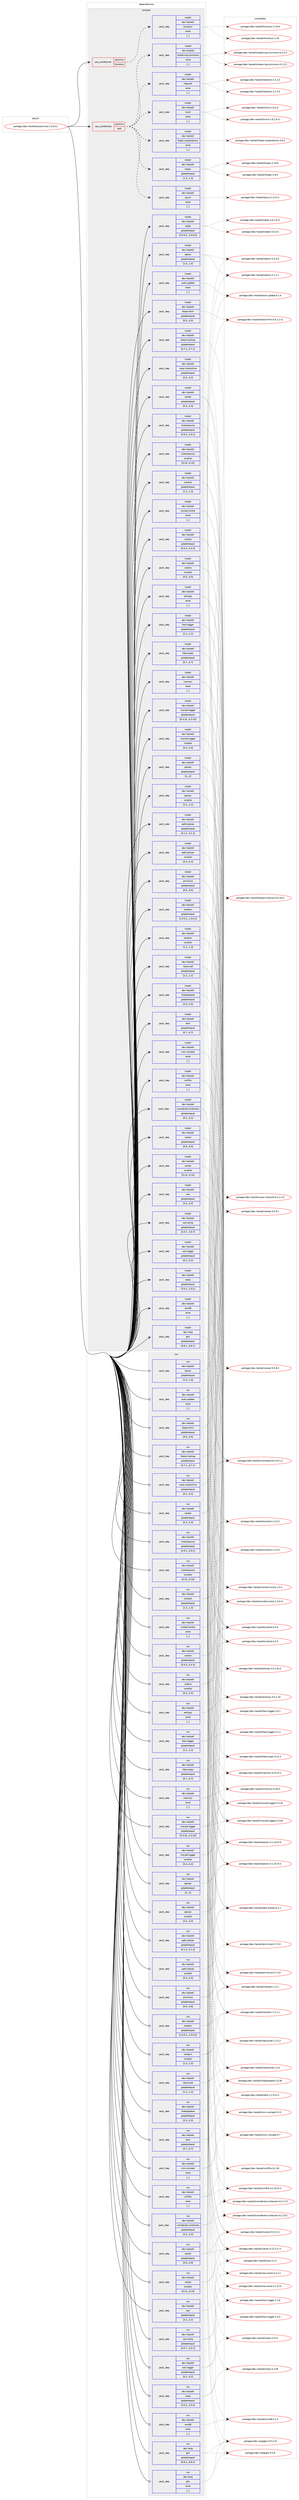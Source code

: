 digraph prolog {

# *************
# Graph options
# *************

newrank=true;
concentrate=true;
compound=true;
graph [rankdir=LR,fontname=Helvetica,fontsize=10,ranksep=1.5];#, ranksep=2.5, nodesep=0.2];
edge  [arrowhead=vee];
node  [fontname=Helvetica,fontsize=10];

# **********
# The ebuild
# **********

subgraph cluster_leftcol {
color=gray;
label=<<i>ebuild</i>>;
id [label="portage://dev-haskell/yesod-core-1.6.24.2", color=red, width=4, href="../dev-haskell/yesod-core-1.6.24.2.svg"];
}

# ****************
# The dependencies
# ****************

subgraph cluster_midcol {
color=gray;
label=<<i>dependencies</i>>;
subgraph cluster_compile {
fillcolor="#eeeeee";
style=filled;
label=<<i>compile</i>>;
subgraph cond151521 {
dependency585846 [label=<<TABLE BORDER="0" CELLBORDER="1" CELLSPACING="0" CELLPADDING="4"><TR><TD ROWSPAN="3" CELLPADDING="10">use_conditional</TD></TR><TR><TD>positive</TD></TR><TR><TD>hscolour</TD></TR></TABLE>>, shape=none, color=red];
subgraph pack429674 {
dependency585847 [label=<<TABLE BORDER="0" CELLBORDER="1" CELLSPACING="0" CELLPADDING="4" WIDTH="220"><TR><TD ROWSPAN="6" CELLPADDING="30">pack_dep</TD></TR><TR><TD WIDTH="110">install</TD></TR><TR><TD>dev-haskell</TD></TR><TR><TD>hscolour</TD></TR><TR><TD>none</TD></TR><TR><TD>[,,]</TD></TR></TABLE>>, shape=none, color=blue];
}
dependency585846:e -> dependency585847:w [weight=20,style="dashed",arrowhead="vee"];
}
id:e -> dependency585846:w [weight=20,style="solid",arrowhead="vee"];
subgraph cond151522 {
dependency585848 [label=<<TABLE BORDER="0" CELLBORDER="1" CELLSPACING="0" CELLPADDING="4"><TR><TD ROWSPAN="3" CELLPADDING="10">use_conditional</TD></TR><TR><TD>positive</TD></TR><TR><TD>test</TD></TR></TABLE>>, shape=none, color=red];
subgraph pack429675 {
dependency585849 [label=<<TABLE BORDER="0" CELLBORDER="1" CELLSPACING="0" CELLPADDING="4" WIDTH="220"><TR><TD ROWSPAN="6" CELLPADDING="30">pack_dep</TD></TR><TR><TD WIDTH="110">install</TD></TR><TR><TD>dev-haskell</TD></TR><TR><TD>async</TD></TR><TR><TD>none</TD></TR><TR><TD>[,,]</TD></TR></TABLE>>, shape=none, color=blue];
}
dependency585848:e -> dependency585849:w [weight=20,style="dashed",arrowhead="vee"];
subgraph pack429676 {
dependency585850 [label=<<TABLE BORDER="0" CELLBORDER="1" CELLSPACING="0" CELLPADDING="4" WIDTH="220"><TR><TD ROWSPAN="6" CELLPADDING="30">pack_dep</TD></TR><TR><TD WIDTH="110">install</TD></TR><TR><TD>dev-haskell</TD></TR><TR><TD>hspec</TD></TR><TR><TD>greaterequal</TD></TR><TR><TD>[1.3,,,1.3]</TD></TR></TABLE>>, shape=none, color=blue];
}
dependency585848:e -> dependency585850:w [weight=20,style="dashed",arrowhead="vee"];
subgraph pack429677 {
dependency585851 [label=<<TABLE BORDER="0" CELLBORDER="1" CELLSPACING="0" CELLPADDING="4" WIDTH="220"><TR><TD ROWSPAN="6" CELLPADDING="30">pack_dep</TD></TR><TR><TD WIDTH="110">install</TD></TR><TR><TD>dev-haskell</TD></TR><TR><TD>hspec-expectations</TD></TR><TR><TD>none</TD></TR><TR><TD>[,,]</TD></TR></TABLE>>, shape=none, color=blue];
}
dependency585848:e -> dependency585851:w [weight=20,style="dashed",arrowhead="vee"];
subgraph pack429678 {
dependency585852 [label=<<TABLE BORDER="0" CELLBORDER="1" CELLSPACING="0" CELLPADDING="4" WIDTH="220"><TR><TD ROWSPAN="6" CELLPADDING="30">pack_dep</TD></TR><TR><TD WIDTH="110">install</TD></TR><TR><TD>dev-haskell</TD></TR><TR><TD>hunit</TD></TR><TR><TD>none</TD></TR><TR><TD>[,,]</TD></TR></TABLE>>, shape=none, color=blue];
}
dependency585848:e -> dependency585852:w [weight=20,style="dashed",arrowhead="vee"];
subgraph pack429679 {
dependency585853 [label=<<TABLE BORDER="0" CELLBORDER="1" CELLSPACING="0" CELLPADDING="4" WIDTH="220"><TR><TD ROWSPAN="6" CELLPADDING="30">pack_dep</TD></TR><TR><TD WIDTH="110">install</TD></TR><TR><TD>dev-haskell</TD></TR><TR><TD>network</TD></TR><TR><TD>none</TD></TR><TR><TD>[,,]</TD></TR></TABLE>>, shape=none, color=blue];
}
dependency585848:e -> dependency585853:w [weight=20,style="dashed",arrowhead="vee"];
subgraph pack429680 {
dependency585854 [label=<<TABLE BORDER="0" CELLBORDER="1" CELLSPACING="0" CELLPADDING="4" WIDTH="220"><TR><TD ROWSPAN="6" CELLPADDING="30">pack_dep</TD></TR><TR><TD WIDTH="110">install</TD></TR><TR><TD>dev-haskell</TD></TR><TR><TD>streaming-commons</TD></TR><TR><TD>none</TD></TR><TR><TD>[,,]</TD></TR></TABLE>>, shape=none, color=blue];
}
dependency585848:e -> dependency585854:w [weight=20,style="dashed",arrowhead="vee"];
}
id:e -> dependency585848:w [weight=20,style="solid",arrowhead="vee"];
subgraph pack429681 {
dependency585855 [label=<<TABLE BORDER="0" CELLBORDER="1" CELLSPACING="0" CELLPADDING="4" WIDTH="220"><TR><TD ROWSPAN="6" CELLPADDING="30">pack_dep</TD></TR><TR><TD WIDTH="110">install</TD></TR><TR><TD>dev-haskell</TD></TR><TR><TD>aeson</TD></TR><TR><TD>greaterequal</TD></TR><TR><TD>[1.0,,,1.0]</TD></TR></TABLE>>, shape=none, color=blue];
}
id:e -> dependency585855:w [weight=20,style="solid",arrowhead="vee"];
subgraph pack429682 {
dependency585856 [label=<<TABLE BORDER="0" CELLBORDER="1" CELLSPACING="0" CELLPADDING="4" WIDTH="220"><TR><TD ROWSPAN="6" CELLPADDING="30">pack_dep</TD></TR><TR><TD WIDTH="110">install</TD></TR><TR><TD>dev-haskell</TD></TR><TR><TD>auto-update</TD></TR><TR><TD>none</TD></TR><TR><TD>[,,]</TD></TR></TABLE>>, shape=none, color=blue];
}
id:e -> dependency585856:w [weight=20,style="solid",arrowhead="vee"];
subgraph pack429683 {
dependency585857 [label=<<TABLE BORDER="0" CELLBORDER="1" CELLSPACING="0" CELLPADDING="4" WIDTH="220"><TR><TD ROWSPAN="6" CELLPADDING="30">pack_dep</TD></TR><TR><TD WIDTH="110">install</TD></TR><TR><TD>dev-haskell</TD></TR><TR><TD>blaze-html</TD></TR><TR><TD>greaterequal</TD></TR><TR><TD>[0.5,,,0.5]</TD></TR></TABLE>>, shape=none, color=blue];
}
id:e -> dependency585857:w [weight=20,style="solid",arrowhead="vee"];
subgraph pack429684 {
dependency585858 [label=<<TABLE BORDER="0" CELLBORDER="1" CELLSPACING="0" CELLPADDING="4" WIDTH="220"><TR><TD ROWSPAN="6" CELLPADDING="30">pack_dep</TD></TR><TR><TD WIDTH="110">install</TD></TR><TR><TD>dev-haskell</TD></TR><TR><TD>blaze-markup</TD></TR><TR><TD>greaterequal</TD></TR><TR><TD>[0.7.1,,,0.7.1]</TD></TR></TABLE>>, shape=none, color=blue];
}
id:e -> dependency585858:w [weight=20,style="solid",arrowhead="vee"];
subgraph pack429685 {
dependency585859 [label=<<TABLE BORDER="0" CELLBORDER="1" CELLSPACING="0" CELLPADDING="4" WIDTH="220"><TR><TD ROWSPAN="6" CELLPADDING="30">pack_dep</TD></TR><TR><TD WIDTH="110">install</TD></TR><TR><TD>dev-haskell</TD></TR><TR><TD>cabal</TD></TR><TR><TD>greaterequal</TD></TR><TR><TD>[3.0.0.0,,,3.0.0.0]</TD></TR></TABLE>>, shape=none, color=blue];
}
id:e -> dependency585859:w [weight=20,style="solid",arrowhead="vee"];
subgraph pack429686 {
dependency585860 [label=<<TABLE BORDER="0" CELLBORDER="1" CELLSPACING="0" CELLPADDING="4" WIDTH="220"><TR><TD ROWSPAN="6" CELLPADDING="30">pack_dep</TD></TR><TR><TD WIDTH="110">install</TD></TR><TR><TD>dev-haskell</TD></TR><TR><TD>case-insensitive</TD></TR><TR><TD>greaterequal</TD></TR><TR><TD>[0.2,,,0.2]</TD></TR></TABLE>>, shape=none, color=blue];
}
id:e -> dependency585860:w [weight=20,style="solid",arrowhead="vee"];
subgraph pack429687 {
dependency585861 [label=<<TABLE BORDER="0" CELLBORDER="1" CELLSPACING="0" CELLPADDING="4" WIDTH="220"><TR><TD ROWSPAN="6" CELLPADDING="30">pack_dep</TD></TR><TR><TD WIDTH="110">install</TD></TR><TR><TD>dev-haskell</TD></TR><TR><TD>cereal</TD></TR><TR><TD>greaterequal</TD></TR><TR><TD>[0.3,,,0.3]</TD></TR></TABLE>>, shape=none, color=blue];
}
id:e -> dependency585861:w [weight=20,style="solid",arrowhead="vee"];
subgraph pack429688 {
dependency585862 [label=<<TABLE BORDER="0" CELLBORDER="1" CELLSPACING="0" CELLPADDING="4" WIDTH="220"><TR><TD ROWSPAN="6" CELLPADDING="30">pack_dep</TD></TR><TR><TD WIDTH="110">install</TD></TR><TR><TD>dev-haskell</TD></TR><TR><TD>clientsession</TD></TR><TR><TD>greaterequal</TD></TR><TR><TD>[0.9.1,,,0.9.1]</TD></TR></TABLE>>, shape=none, color=blue];
}
id:e -> dependency585862:w [weight=20,style="solid",arrowhead="vee"];
subgraph pack429689 {
dependency585863 [label=<<TABLE BORDER="0" CELLBORDER="1" CELLSPACING="0" CELLPADDING="4" WIDTH="220"><TR><TD ROWSPAN="6" CELLPADDING="30">pack_dep</TD></TR><TR><TD WIDTH="110">install</TD></TR><TR><TD>dev-haskell</TD></TR><TR><TD>clientsession</TD></TR><TR><TD>smaller</TD></TR><TR><TD>[0.10,,,0.10]</TD></TR></TABLE>>, shape=none, color=blue];
}
id:e -> dependency585863:w [weight=20,style="solid",arrowhead="vee"];
subgraph pack429690 {
dependency585864 [label=<<TABLE BORDER="0" CELLBORDER="1" CELLSPACING="0" CELLPADDING="4" WIDTH="220"><TR><TD ROWSPAN="6" CELLPADDING="30">pack_dep</TD></TR><TR><TD WIDTH="110">install</TD></TR><TR><TD>dev-haskell</TD></TR><TR><TD>conduit</TD></TR><TR><TD>greaterequal</TD></TR><TR><TD>[1.3,,,1.3]</TD></TR></TABLE>>, shape=none, color=blue];
}
id:e -> dependency585864:w [weight=20,style="solid",arrowhead="vee"];
subgraph pack429691 {
dependency585865 [label=<<TABLE BORDER="0" CELLBORDER="1" CELLSPACING="0" CELLPADDING="4" WIDTH="220"><TR><TD ROWSPAN="6" CELLPADDING="30">pack_dep</TD></TR><TR><TD WIDTH="110">install</TD></TR><TR><TD>dev-haskell</TD></TR><TR><TD>conduit-extra</TD></TR><TR><TD>none</TD></TR><TR><TD>[,,]</TD></TR></TABLE>>, shape=none, color=blue];
}
id:e -> dependency585865:w [weight=20,style="solid",arrowhead="vee"];
subgraph pack429692 {
dependency585866 [label=<<TABLE BORDER="0" CELLBORDER="1" CELLSPACING="0" CELLPADDING="4" WIDTH="220"><TR><TD ROWSPAN="6" CELLPADDING="30">pack_dep</TD></TR><TR><TD WIDTH="110">install</TD></TR><TR><TD>dev-haskell</TD></TR><TR><TD>cookie</TD></TR><TR><TD>greaterequal</TD></TR><TR><TD>[0.4.3,,,0.4.3]</TD></TR></TABLE>>, shape=none, color=blue];
}
id:e -> dependency585866:w [weight=20,style="solid",arrowhead="vee"];
subgraph pack429693 {
dependency585867 [label=<<TABLE BORDER="0" CELLBORDER="1" CELLSPACING="0" CELLPADDING="4" WIDTH="220"><TR><TD ROWSPAN="6" CELLPADDING="30">pack_dep</TD></TR><TR><TD WIDTH="110">install</TD></TR><TR><TD>dev-haskell</TD></TR><TR><TD>cookie</TD></TR><TR><TD>smaller</TD></TR><TR><TD>[0.5,,,0.5]</TD></TR></TABLE>>, shape=none, color=blue];
}
id:e -> dependency585867:w [weight=20,style="solid",arrowhead="vee"];
subgraph pack429694 {
dependency585868 [label=<<TABLE BORDER="0" CELLBORDER="1" CELLSPACING="0" CELLPADDING="4" WIDTH="220"><TR><TD ROWSPAN="6" CELLPADDING="30">pack_dep</TD></TR><TR><TD WIDTH="110">install</TD></TR><TR><TD>dev-haskell</TD></TR><TR><TD>entropy</TD></TR><TR><TD>none</TD></TR><TR><TD>[,,]</TD></TR></TABLE>>, shape=none, color=blue];
}
id:e -> dependency585868:w [weight=20,style="solid",arrowhead="vee"];
subgraph pack429695 {
dependency585869 [label=<<TABLE BORDER="0" CELLBORDER="1" CELLSPACING="0" CELLPADDING="4" WIDTH="220"><TR><TD ROWSPAN="6" CELLPADDING="30">pack_dep</TD></TR><TR><TD WIDTH="110">install</TD></TR><TR><TD>dev-haskell</TD></TR><TR><TD>fast-logger</TD></TR><TR><TD>greaterequal</TD></TR><TR><TD>[2.2,,,2.2]</TD></TR></TABLE>>, shape=none, color=blue];
}
id:e -> dependency585869:w [weight=20,style="solid",arrowhead="vee"];
subgraph pack429696 {
dependency585870 [label=<<TABLE BORDER="0" CELLBORDER="1" CELLSPACING="0" CELLPADDING="4" WIDTH="220"><TR><TD ROWSPAN="6" CELLPADDING="30">pack_dep</TD></TR><TR><TD WIDTH="110">install</TD></TR><TR><TD>dev-haskell</TD></TR><TR><TD>http-types</TD></TR><TR><TD>greaterequal</TD></TR><TR><TD>[0.7,,,0.7]</TD></TR></TABLE>>, shape=none, color=blue];
}
id:e -> dependency585870:w [weight=20,style="solid",arrowhead="vee"];
subgraph pack429697 {
dependency585871 [label=<<TABLE BORDER="0" CELLBORDER="1" CELLSPACING="0" CELLPADDING="4" WIDTH="220"><TR><TD ROWSPAN="6" CELLPADDING="30">pack_dep</TD></TR><TR><TD WIDTH="110">install</TD></TR><TR><TD>dev-haskell</TD></TR><TR><TD>memory</TD></TR><TR><TD>none</TD></TR><TR><TD>[,,]</TD></TR></TABLE>>, shape=none, color=blue];
}
id:e -> dependency585871:w [weight=20,style="solid",arrowhead="vee"];
subgraph pack429698 {
dependency585872 [label=<<TABLE BORDER="0" CELLBORDER="1" CELLSPACING="0" CELLPADDING="4" WIDTH="220"><TR><TD ROWSPAN="6" CELLPADDING="30">pack_dep</TD></TR><TR><TD WIDTH="110">install</TD></TR><TR><TD>dev-haskell</TD></TR><TR><TD>monad-logger</TD></TR><TR><TD>greaterequal</TD></TR><TR><TD>[0.3.10,,,0.3.10]</TD></TR></TABLE>>, shape=none, color=blue];
}
id:e -> dependency585872:w [weight=20,style="solid",arrowhead="vee"];
subgraph pack429699 {
dependency585873 [label=<<TABLE BORDER="0" CELLBORDER="1" CELLSPACING="0" CELLPADDING="4" WIDTH="220"><TR><TD ROWSPAN="6" CELLPADDING="30">pack_dep</TD></TR><TR><TD WIDTH="110">install</TD></TR><TR><TD>dev-haskell</TD></TR><TR><TD>monad-logger</TD></TR><TR><TD>smaller</TD></TR><TR><TD>[0.4,,,0.4]</TD></TR></TABLE>>, shape=none, color=blue];
}
id:e -> dependency585873:w [weight=20,style="solid",arrowhead="vee"];
subgraph pack429700 {
dependency585874 [label=<<TABLE BORDER="0" CELLBORDER="1" CELLSPACING="0" CELLPADDING="4" WIDTH="220"><TR><TD ROWSPAN="6" CELLPADDING="30">pack_dep</TD></TR><TR><TD WIDTH="110">install</TD></TR><TR><TD>dev-haskell</TD></TR><TR><TD>parsec</TD></TR><TR><TD>greaterequal</TD></TR><TR><TD>[2,,,2]</TD></TR></TABLE>>, shape=none, color=blue];
}
id:e -> dependency585874:w [weight=20,style="solid",arrowhead="vee"];
subgraph pack429701 {
dependency585875 [label=<<TABLE BORDER="0" CELLBORDER="1" CELLSPACING="0" CELLPADDING="4" WIDTH="220"><TR><TD ROWSPAN="6" CELLPADDING="30">pack_dep</TD></TR><TR><TD WIDTH="110">install</TD></TR><TR><TD>dev-haskell</TD></TR><TR><TD>parsec</TD></TR><TR><TD>smaller</TD></TR><TR><TD>[3.2,,,3.2]</TD></TR></TABLE>>, shape=none, color=blue];
}
id:e -> dependency585875:w [weight=20,style="solid",arrowhead="vee"];
subgraph pack429702 {
dependency585876 [label=<<TABLE BORDER="0" CELLBORDER="1" CELLSPACING="0" CELLPADDING="4" WIDTH="220"><TR><TD ROWSPAN="6" CELLPADDING="30">pack_dep</TD></TR><TR><TD WIDTH="110">install</TD></TR><TR><TD>dev-haskell</TD></TR><TR><TD>path-pieces</TD></TR><TR><TD>greaterequal</TD></TR><TR><TD>[0.1.2,,,0.1.2]</TD></TR></TABLE>>, shape=none, color=blue];
}
id:e -> dependency585876:w [weight=20,style="solid",arrowhead="vee"];
subgraph pack429703 {
dependency585877 [label=<<TABLE BORDER="0" CELLBORDER="1" CELLSPACING="0" CELLPADDING="4" WIDTH="220"><TR><TD ROWSPAN="6" CELLPADDING="30">pack_dep</TD></TR><TR><TD WIDTH="110">install</TD></TR><TR><TD>dev-haskell</TD></TR><TR><TD>path-pieces</TD></TR><TR><TD>smaller</TD></TR><TR><TD>[0.3,,,0.3]</TD></TR></TABLE>>, shape=none, color=blue];
}
id:e -> dependency585877:w [weight=20,style="solid",arrowhead="vee"];
subgraph pack429704 {
dependency585878 [label=<<TABLE BORDER="0" CELLBORDER="1" CELLSPACING="0" CELLPADDING="4" WIDTH="220"><TR><TD ROWSPAN="6" CELLPADDING="30">pack_dep</TD></TR><TR><TD WIDTH="110">install</TD></TR><TR><TD>dev-haskell</TD></TR><TR><TD>primitive</TD></TR><TR><TD>greaterequal</TD></TR><TR><TD>[0.6,,,0.6]</TD></TR></TABLE>>, shape=none, color=blue];
}
id:e -> dependency585878:w [weight=20,style="solid",arrowhead="vee"];
subgraph pack429705 {
dependency585879 [label=<<TABLE BORDER="0" CELLBORDER="1" CELLSPACING="0" CELLPADDING="4" WIDTH="220"><TR><TD ROWSPAN="6" CELLPADDING="30">pack_dep</TD></TR><TR><TD WIDTH="110">install</TD></TR><TR><TD>dev-haskell</TD></TR><TR><TD>random</TD></TR><TR><TD>greaterequal</TD></TR><TR><TD>[1.0.0.2,,,1.0.0.2]</TD></TR></TABLE>>, shape=none, color=blue];
}
id:e -> dependency585879:w [weight=20,style="solid",arrowhead="vee"];
subgraph pack429706 {
dependency585880 [label=<<TABLE BORDER="0" CELLBORDER="1" CELLSPACING="0" CELLPADDING="4" WIDTH="220"><TR><TD ROWSPAN="6" CELLPADDING="30">pack_dep</TD></TR><TR><TD WIDTH="110">install</TD></TR><TR><TD>dev-haskell</TD></TR><TR><TD>random</TD></TR><TR><TD>smaller</TD></TR><TR><TD>[1.3,,,1.3]</TD></TR></TABLE>>, shape=none, color=blue];
}
id:e -> dependency585880:w [weight=20,style="solid",arrowhead="vee"];
subgraph pack429707 {
dependency585881 [label=<<TABLE BORDER="0" CELLBORDER="1" CELLSPACING="0" CELLPADDING="4" WIDTH="220"><TR><TD ROWSPAN="6" CELLPADDING="30">pack_dep</TD></TR><TR><TD WIDTH="110">install</TD></TR><TR><TD>dev-haskell</TD></TR><TR><TD>resourcet</TD></TR><TR><TD>greaterequal</TD></TR><TR><TD>[1.2,,,1.2]</TD></TR></TABLE>>, shape=none, color=blue];
}
id:e -> dependency585881:w [weight=20,style="solid",arrowhead="vee"];
subgraph pack429708 {
dependency585882 [label=<<TABLE BORDER="0" CELLBORDER="1" CELLSPACING="0" CELLPADDING="4" WIDTH="220"><TR><TD ROWSPAN="6" CELLPADDING="30">pack_dep</TD></TR><TR><TD WIDTH="110">install</TD></TR><TR><TD>dev-haskell</TD></TR><TR><TD>shakespeare</TD></TR><TR><TD>greaterequal</TD></TR><TR><TD>[2.0,,,2.0]</TD></TR></TABLE>>, shape=none, color=blue];
}
id:e -> dependency585882:w [weight=20,style="solid",arrowhead="vee"];
subgraph pack429709 {
dependency585883 [label=<<TABLE BORDER="0" CELLBORDER="1" CELLSPACING="0" CELLPADDING="4" WIDTH="220"><TR><TD ROWSPAN="6" CELLPADDING="30">pack_dep</TD></TR><TR><TD WIDTH="110">install</TD></TR><TR><TD>dev-haskell</TD></TR><TR><TD>text</TD></TR><TR><TD>greaterequal</TD></TR><TR><TD>[0.7,,,0.7]</TD></TR></TABLE>>, shape=none, color=blue];
}
id:e -> dependency585883:w [weight=20,style="solid",arrowhead="vee"];
subgraph pack429710 {
dependency585884 [label=<<TABLE BORDER="0" CELLBORDER="1" CELLSPACING="0" CELLPADDING="4" WIDTH="220"><TR><TD ROWSPAN="6" CELLPADDING="30">pack_dep</TD></TR><TR><TD WIDTH="110">install</TD></TR><TR><TD>dev-haskell</TD></TR><TR><TD>unix-compat</TD></TR><TR><TD>none</TD></TR><TR><TD>[,,]</TD></TR></TABLE>>, shape=none, color=blue];
}
id:e -> dependency585884:w [weight=20,style="solid",arrowhead="vee"];
subgraph pack429711 {
dependency585885 [label=<<TABLE BORDER="0" CELLBORDER="1" CELLSPACING="0" CELLPADDING="4" WIDTH="220"><TR><TD ROWSPAN="6" CELLPADDING="30">pack_dep</TD></TR><TR><TD WIDTH="110">install</TD></TR><TR><TD>dev-haskell</TD></TR><TR><TD>unliftio</TD></TR><TR><TD>none</TD></TR><TR><TD>[,,]</TD></TR></TABLE>>, shape=none, color=blue];
}
id:e -> dependency585885:w [weight=20,style="solid",arrowhead="vee"];
subgraph pack429712 {
dependency585886 [label=<<TABLE BORDER="0" CELLBORDER="1" CELLSPACING="0" CELLPADDING="4" WIDTH="220"><TR><TD ROWSPAN="6" CELLPADDING="30">pack_dep</TD></TR><TR><TD WIDTH="110">install</TD></TR><TR><TD>dev-haskell</TD></TR><TR><TD>unordered-containers</TD></TR><TR><TD>greaterequal</TD></TR><TR><TD>[0.2,,,0.2]</TD></TR></TABLE>>, shape=none, color=blue];
}
id:e -> dependency585886:w [weight=20,style="solid",arrowhead="vee"];
subgraph pack429713 {
dependency585887 [label=<<TABLE BORDER="0" CELLBORDER="1" CELLSPACING="0" CELLPADDING="4" WIDTH="220"><TR><TD ROWSPAN="6" CELLPADDING="30">pack_dep</TD></TR><TR><TD WIDTH="110">install</TD></TR><TR><TD>dev-haskell</TD></TR><TR><TD>vector</TD></TR><TR><TD>greaterequal</TD></TR><TR><TD>[0.9,,,0.9]</TD></TR></TABLE>>, shape=none, color=blue];
}
id:e -> dependency585887:w [weight=20,style="solid",arrowhead="vee"];
subgraph pack429714 {
dependency585888 [label=<<TABLE BORDER="0" CELLBORDER="1" CELLSPACING="0" CELLPADDING="4" WIDTH="220"><TR><TD ROWSPAN="6" CELLPADDING="30">pack_dep</TD></TR><TR><TD WIDTH="110">install</TD></TR><TR><TD>dev-haskell</TD></TR><TR><TD>vector</TD></TR><TR><TD>smaller</TD></TR><TR><TD>[0.14,,,0.14]</TD></TR></TABLE>>, shape=none, color=blue];
}
id:e -> dependency585888:w [weight=20,style="solid",arrowhead="vee"];
subgraph pack429715 {
dependency585889 [label=<<TABLE BORDER="0" CELLBORDER="1" CELLSPACING="0" CELLPADDING="4" WIDTH="220"><TR><TD ROWSPAN="6" CELLPADDING="30">pack_dep</TD></TR><TR><TD WIDTH="110">install</TD></TR><TR><TD>dev-haskell</TD></TR><TR><TD>wai</TD></TR><TR><TD>greaterequal</TD></TR><TR><TD>[3.2,,,3.2]</TD></TR></TABLE>>, shape=none, color=blue];
}
id:e -> dependency585889:w [weight=20,style="solid",arrowhead="vee"];
subgraph pack429716 {
dependency585890 [label=<<TABLE BORDER="0" CELLBORDER="1" CELLSPACING="0" CELLPADDING="4" WIDTH="220"><TR><TD ROWSPAN="6" CELLPADDING="30">pack_dep</TD></TR><TR><TD WIDTH="110">install</TD></TR><TR><TD>dev-haskell</TD></TR><TR><TD>wai-extra</TD></TR><TR><TD>greaterequal</TD></TR><TR><TD>[3.0.7,,,3.0.7]</TD></TR></TABLE>>, shape=none, color=blue];
}
id:e -> dependency585890:w [weight=20,style="solid",arrowhead="vee"];
subgraph pack429717 {
dependency585891 [label=<<TABLE BORDER="0" CELLBORDER="1" CELLSPACING="0" CELLPADDING="4" WIDTH="220"><TR><TD ROWSPAN="6" CELLPADDING="30">pack_dep</TD></TR><TR><TD WIDTH="110">install</TD></TR><TR><TD>dev-haskell</TD></TR><TR><TD>wai-logger</TD></TR><TR><TD>greaterequal</TD></TR><TR><TD>[0.2,,,0.2]</TD></TR></TABLE>>, shape=none, color=blue];
}
id:e -> dependency585891:w [weight=20,style="solid",arrowhead="vee"];
subgraph pack429718 {
dependency585892 [label=<<TABLE BORDER="0" CELLBORDER="1" CELLSPACING="0" CELLPADDING="4" WIDTH="220"><TR><TD ROWSPAN="6" CELLPADDING="30">pack_dep</TD></TR><TR><TD WIDTH="110">install</TD></TR><TR><TD>dev-haskell</TD></TR><TR><TD>warp</TD></TR><TR><TD>greaterequal</TD></TR><TR><TD>[3.0.2,,,3.0.2]</TD></TR></TABLE>>, shape=none, color=blue];
}
id:e -> dependency585892:w [weight=20,style="solid",arrowhead="vee"];
subgraph pack429719 {
dependency585893 [label=<<TABLE BORDER="0" CELLBORDER="1" CELLSPACING="0" CELLPADDING="4" WIDTH="220"><TR><TD ROWSPAN="6" CELLPADDING="30">pack_dep</TD></TR><TR><TD WIDTH="110">install</TD></TR><TR><TD>dev-haskell</TD></TR><TR><TD>word8</TD></TR><TR><TD>none</TD></TR><TR><TD>[,,]</TD></TR></TABLE>>, shape=none, color=blue];
}
id:e -> dependency585893:w [weight=20,style="solid",arrowhead="vee"];
subgraph pack429720 {
dependency585894 [label=<<TABLE BORDER="0" CELLBORDER="1" CELLSPACING="0" CELLPADDING="4" WIDTH="220"><TR><TD ROWSPAN="6" CELLPADDING="30">pack_dep</TD></TR><TR><TD WIDTH="110">install</TD></TR><TR><TD>dev-lang</TD></TR><TR><TD>ghc</TD></TR><TR><TD>greaterequal</TD></TR><TR><TD>[8.8.1,,,8.8.1]</TD></TR></TABLE>>, shape=none, color=blue];
}
id:e -> dependency585894:w [weight=20,style="solid",arrowhead="vee"];
}
subgraph cluster_compileandrun {
fillcolor="#eeeeee";
style=filled;
label=<<i>compile and run</i>>;
}
subgraph cluster_run {
fillcolor="#eeeeee";
style=filled;
label=<<i>run</i>>;
subgraph pack429721 {
dependency585895 [label=<<TABLE BORDER="0" CELLBORDER="1" CELLSPACING="0" CELLPADDING="4" WIDTH="220"><TR><TD ROWSPAN="6" CELLPADDING="30">pack_dep</TD></TR><TR><TD WIDTH="110">run</TD></TR><TR><TD>dev-haskell</TD></TR><TR><TD>aeson</TD></TR><TR><TD>greaterequal</TD></TR><TR><TD>[1.0,,,1.0]</TD></TR></TABLE>>, shape=none, color=blue];
}
id:e -> dependency585895:w [weight=20,style="solid",arrowhead="odot"];
subgraph pack429722 {
dependency585896 [label=<<TABLE BORDER="0" CELLBORDER="1" CELLSPACING="0" CELLPADDING="4" WIDTH="220"><TR><TD ROWSPAN="6" CELLPADDING="30">pack_dep</TD></TR><TR><TD WIDTH="110">run</TD></TR><TR><TD>dev-haskell</TD></TR><TR><TD>auto-update</TD></TR><TR><TD>none</TD></TR><TR><TD>[,,]</TD></TR></TABLE>>, shape=none, color=blue];
}
id:e -> dependency585896:w [weight=20,style="solid",arrowhead="odot"];
subgraph pack429723 {
dependency585897 [label=<<TABLE BORDER="0" CELLBORDER="1" CELLSPACING="0" CELLPADDING="4" WIDTH="220"><TR><TD ROWSPAN="6" CELLPADDING="30">pack_dep</TD></TR><TR><TD WIDTH="110">run</TD></TR><TR><TD>dev-haskell</TD></TR><TR><TD>blaze-html</TD></TR><TR><TD>greaterequal</TD></TR><TR><TD>[0.5,,,0.5]</TD></TR></TABLE>>, shape=none, color=blue];
}
id:e -> dependency585897:w [weight=20,style="solid",arrowhead="odot"];
subgraph pack429724 {
dependency585898 [label=<<TABLE BORDER="0" CELLBORDER="1" CELLSPACING="0" CELLPADDING="4" WIDTH="220"><TR><TD ROWSPAN="6" CELLPADDING="30">pack_dep</TD></TR><TR><TD WIDTH="110">run</TD></TR><TR><TD>dev-haskell</TD></TR><TR><TD>blaze-markup</TD></TR><TR><TD>greaterequal</TD></TR><TR><TD>[0.7.1,,,0.7.1]</TD></TR></TABLE>>, shape=none, color=blue];
}
id:e -> dependency585898:w [weight=20,style="solid",arrowhead="odot"];
subgraph pack429725 {
dependency585899 [label=<<TABLE BORDER="0" CELLBORDER="1" CELLSPACING="0" CELLPADDING="4" WIDTH="220"><TR><TD ROWSPAN="6" CELLPADDING="30">pack_dep</TD></TR><TR><TD WIDTH="110">run</TD></TR><TR><TD>dev-haskell</TD></TR><TR><TD>case-insensitive</TD></TR><TR><TD>greaterequal</TD></TR><TR><TD>[0.2,,,0.2]</TD></TR></TABLE>>, shape=none, color=blue];
}
id:e -> dependency585899:w [weight=20,style="solid",arrowhead="odot"];
subgraph pack429726 {
dependency585900 [label=<<TABLE BORDER="0" CELLBORDER="1" CELLSPACING="0" CELLPADDING="4" WIDTH="220"><TR><TD ROWSPAN="6" CELLPADDING="30">pack_dep</TD></TR><TR><TD WIDTH="110">run</TD></TR><TR><TD>dev-haskell</TD></TR><TR><TD>cereal</TD></TR><TR><TD>greaterequal</TD></TR><TR><TD>[0.3,,,0.3]</TD></TR></TABLE>>, shape=none, color=blue];
}
id:e -> dependency585900:w [weight=20,style="solid",arrowhead="odot"];
subgraph pack429727 {
dependency585901 [label=<<TABLE BORDER="0" CELLBORDER="1" CELLSPACING="0" CELLPADDING="4" WIDTH="220"><TR><TD ROWSPAN="6" CELLPADDING="30">pack_dep</TD></TR><TR><TD WIDTH="110">run</TD></TR><TR><TD>dev-haskell</TD></TR><TR><TD>clientsession</TD></TR><TR><TD>greaterequal</TD></TR><TR><TD>[0.9.1,,,0.9.1]</TD></TR></TABLE>>, shape=none, color=blue];
}
id:e -> dependency585901:w [weight=20,style="solid",arrowhead="odot"];
subgraph pack429728 {
dependency585902 [label=<<TABLE BORDER="0" CELLBORDER="1" CELLSPACING="0" CELLPADDING="4" WIDTH="220"><TR><TD ROWSPAN="6" CELLPADDING="30">pack_dep</TD></TR><TR><TD WIDTH="110">run</TD></TR><TR><TD>dev-haskell</TD></TR><TR><TD>clientsession</TD></TR><TR><TD>smaller</TD></TR><TR><TD>[0.10,,,0.10]</TD></TR></TABLE>>, shape=none, color=blue];
}
id:e -> dependency585902:w [weight=20,style="solid",arrowhead="odot"];
subgraph pack429729 {
dependency585903 [label=<<TABLE BORDER="0" CELLBORDER="1" CELLSPACING="0" CELLPADDING="4" WIDTH="220"><TR><TD ROWSPAN="6" CELLPADDING="30">pack_dep</TD></TR><TR><TD WIDTH="110">run</TD></TR><TR><TD>dev-haskell</TD></TR><TR><TD>conduit</TD></TR><TR><TD>greaterequal</TD></TR><TR><TD>[1.3,,,1.3]</TD></TR></TABLE>>, shape=none, color=blue];
}
id:e -> dependency585903:w [weight=20,style="solid",arrowhead="odot"];
subgraph pack429730 {
dependency585904 [label=<<TABLE BORDER="0" CELLBORDER="1" CELLSPACING="0" CELLPADDING="4" WIDTH="220"><TR><TD ROWSPAN="6" CELLPADDING="30">pack_dep</TD></TR><TR><TD WIDTH="110">run</TD></TR><TR><TD>dev-haskell</TD></TR><TR><TD>conduit-extra</TD></TR><TR><TD>none</TD></TR><TR><TD>[,,]</TD></TR></TABLE>>, shape=none, color=blue];
}
id:e -> dependency585904:w [weight=20,style="solid",arrowhead="odot"];
subgraph pack429731 {
dependency585905 [label=<<TABLE BORDER="0" CELLBORDER="1" CELLSPACING="0" CELLPADDING="4" WIDTH="220"><TR><TD ROWSPAN="6" CELLPADDING="30">pack_dep</TD></TR><TR><TD WIDTH="110">run</TD></TR><TR><TD>dev-haskell</TD></TR><TR><TD>cookie</TD></TR><TR><TD>greaterequal</TD></TR><TR><TD>[0.4.3,,,0.4.3]</TD></TR></TABLE>>, shape=none, color=blue];
}
id:e -> dependency585905:w [weight=20,style="solid",arrowhead="odot"];
subgraph pack429732 {
dependency585906 [label=<<TABLE BORDER="0" CELLBORDER="1" CELLSPACING="0" CELLPADDING="4" WIDTH="220"><TR><TD ROWSPAN="6" CELLPADDING="30">pack_dep</TD></TR><TR><TD WIDTH="110">run</TD></TR><TR><TD>dev-haskell</TD></TR><TR><TD>cookie</TD></TR><TR><TD>smaller</TD></TR><TR><TD>[0.5,,,0.5]</TD></TR></TABLE>>, shape=none, color=blue];
}
id:e -> dependency585906:w [weight=20,style="solid",arrowhead="odot"];
subgraph pack429733 {
dependency585907 [label=<<TABLE BORDER="0" CELLBORDER="1" CELLSPACING="0" CELLPADDING="4" WIDTH="220"><TR><TD ROWSPAN="6" CELLPADDING="30">pack_dep</TD></TR><TR><TD WIDTH="110">run</TD></TR><TR><TD>dev-haskell</TD></TR><TR><TD>entropy</TD></TR><TR><TD>none</TD></TR><TR><TD>[,,]</TD></TR></TABLE>>, shape=none, color=blue];
}
id:e -> dependency585907:w [weight=20,style="solid",arrowhead="odot"];
subgraph pack429734 {
dependency585908 [label=<<TABLE BORDER="0" CELLBORDER="1" CELLSPACING="0" CELLPADDING="4" WIDTH="220"><TR><TD ROWSPAN="6" CELLPADDING="30">pack_dep</TD></TR><TR><TD WIDTH="110">run</TD></TR><TR><TD>dev-haskell</TD></TR><TR><TD>fast-logger</TD></TR><TR><TD>greaterequal</TD></TR><TR><TD>[2.2,,,2.2]</TD></TR></TABLE>>, shape=none, color=blue];
}
id:e -> dependency585908:w [weight=20,style="solid",arrowhead="odot"];
subgraph pack429735 {
dependency585909 [label=<<TABLE BORDER="0" CELLBORDER="1" CELLSPACING="0" CELLPADDING="4" WIDTH="220"><TR><TD ROWSPAN="6" CELLPADDING="30">pack_dep</TD></TR><TR><TD WIDTH="110">run</TD></TR><TR><TD>dev-haskell</TD></TR><TR><TD>http-types</TD></TR><TR><TD>greaterequal</TD></TR><TR><TD>[0.7,,,0.7]</TD></TR></TABLE>>, shape=none, color=blue];
}
id:e -> dependency585909:w [weight=20,style="solid",arrowhead="odot"];
subgraph pack429736 {
dependency585910 [label=<<TABLE BORDER="0" CELLBORDER="1" CELLSPACING="0" CELLPADDING="4" WIDTH="220"><TR><TD ROWSPAN="6" CELLPADDING="30">pack_dep</TD></TR><TR><TD WIDTH="110">run</TD></TR><TR><TD>dev-haskell</TD></TR><TR><TD>memory</TD></TR><TR><TD>none</TD></TR><TR><TD>[,,]</TD></TR></TABLE>>, shape=none, color=blue];
}
id:e -> dependency585910:w [weight=20,style="solid",arrowhead="odot"];
subgraph pack429737 {
dependency585911 [label=<<TABLE BORDER="0" CELLBORDER="1" CELLSPACING="0" CELLPADDING="4" WIDTH="220"><TR><TD ROWSPAN="6" CELLPADDING="30">pack_dep</TD></TR><TR><TD WIDTH="110">run</TD></TR><TR><TD>dev-haskell</TD></TR><TR><TD>monad-logger</TD></TR><TR><TD>greaterequal</TD></TR><TR><TD>[0.3.10,,,0.3.10]</TD></TR></TABLE>>, shape=none, color=blue];
}
id:e -> dependency585911:w [weight=20,style="solid",arrowhead="odot"];
subgraph pack429738 {
dependency585912 [label=<<TABLE BORDER="0" CELLBORDER="1" CELLSPACING="0" CELLPADDING="4" WIDTH="220"><TR><TD ROWSPAN="6" CELLPADDING="30">pack_dep</TD></TR><TR><TD WIDTH="110">run</TD></TR><TR><TD>dev-haskell</TD></TR><TR><TD>monad-logger</TD></TR><TR><TD>smaller</TD></TR><TR><TD>[0.4,,,0.4]</TD></TR></TABLE>>, shape=none, color=blue];
}
id:e -> dependency585912:w [weight=20,style="solid",arrowhead="odot"];
subgraph pack429739 {
dependency585913 [label=<<TABLE BORDER="0" CELLBORDER="1" CELLSPACING="0" CELLPADDING="4" WIDTH="220"><TR><TD ROWSPAN="6" CELLPADDING="30">pack_dep</TD></TR><TR><TD WIDTH="110">run</TD></TR><TR><TD>dev-haskell</TD></TR><TR><TD>parsec</TD></TR><TR><TD>greaterequal</TD></TR><TR><TD>[2,,,2]</TD></TR></TABLE>>, shape=none, color=blue];
}
id:e -> dependency585913:w [weight=20,style="solid",arrowhead="odot"];
subgraph pack429740 {
dependency585914 [label=<<TABLE BORDER="0" CELLBORDER="1" CELLSPACING="0" CELLPADDING="4" WIDTH="220"><TR><TD ROWSPAN="6" CELLPADDING="30">pack_dep</TD></TR><TR><TD WIDTH="110">run</TD></TR><TR><TD>dev-haskell</TD></TR><TR><TD>parsec</TD></TR><TR><TD>smaller</TD></TR><TR><TD>[3.2,,,3.2]</TD></TR></TABLE>>, shape=none, color=blue];
}
id:e -> dependency585914:w [weight=20,style="solid",arrowhead="odot"];
subgraph pack429741 {
dependency585915 [label=<<TABLE BORDER="0" CELLBORDER="1" CELLSPACING="0" CELLPADDING="4" WIDTH="220"><TR><TD ROWSPAN="6" CELLPADDING="30">pack_dep</TD></TR><TR><TD WIDTH="110">run</TD></TR><TR><TD>dev-haskell</TD></TR><TR><TD>path-pieces</TD></TR><TR><TD>greaterequal</TD></TR><TR><TD>[0.1.2,,,0.1.2]</TD></TR></TABLE>>, shape=none, color=blue];
}
id:e -> dependency585915:w [weight=20,style="solid",arrowhead="odot"];
subgraph pack429742 {
dependency585916 [label=<<TABLE BORDER="0" CELLBORDER="1" CELLSPACING="0" CELLPADDING="4" WIDTH="220"><TR><TD ROWSPAN="6" CELLPADDING="30">pack_dep</TD></TR><TR><TD WIDTH="110">run</TD></TR><TR><TD>dev-haskell</TD></TR><TR><TD>path-pieces</TD></TR><TR><TD>smaller</TD></TR><TR><TD>[0.3,,,0.3]</TD></TR></TABLE>>, shape=none, color=blue];
}
id:e -> dependency585916:w [weight=20,style="solid",arrowhead="odot"];
subgraph pack429743 {
dependency585917 [label=<<TABLE BORDER="0" CELLBORDER="1" CELLSPACING="0" CELLPADDING="4" WIDTH="220"><TR><TD ROWSPAN="6" CELLPADDING="30">pack_dep</TD></TR><TR><TD WIDTH="110">run</TD></TR><TR><TD>dev-haskell</TD></TR><TR><TD>primitive</TD></TR><TR><TD>greaterequal</TD></TR><TR><TD>[0.6,,,0.6]</TD></TR></TABLE>>, shape=none, color=blue];
}
id:e -> dependency585917:w [weight=20,style="solid",arrowhead="odot"];
subgraph pack429744 {
dependency585918 [label=<<TABLE BORDER="0" CELLBORDER="1" CELLSPACING="0" CELLPADDING="4" WIDTH="220"><TR><TD ROWSPAN="6" CELLPADDING="30">pack_dep</TD></TR><TR><TD WIDTH="110">run</TD></TR><TR><TD>dev-haskell</TD></TR><TR><TD>random</TD></TR><TR><TD>greaterequal</TD></TR><TR><TD>[1.0.0.2,,,1.0.0.2]</TD></TR></TABLE>>, shape=none, color=blue];
}
id:e -> dependency585918:w [weight=20,style="solid",arrowhead="odot"];
subgraph pack429745 {
dependency585919 [label=<<TABLE BORDER="0" CELLBORDER="1" CELLSPACING="0" CELLPADDING="4" WIDTH="220"><TR><TD ROWSPAN="6" CELLPADDING="30">pack_dep</TD></TR><TR><TD WIDTH="110">run</TD></TR><TR><TD>dev-haskell</TD></TR><TR><TD>random</TD></TR><TR><TD>smaller</TD></TR><TR><TD>[1.3,,,1.3]</TD></TR></TABLE>>, shape=none, color=blue];
}
id:e -> dependency585919:w [weight=20,style="solid",arrowhead="odot"];
subgraph pack429746 {
dependency585920 [label=<<TABLE BORDER="0" CELLBORDER="1" CELLSPACING="0" CELLPADDING="4" WIDTH="220"><TR><TD ROWSPAN="6" CELLPADDING="30">pack_dep</TD></TR><TR><TD WIDTH="110">run</TD></TR><TR><TD>dev-haskell</TD></TR><TR><TD>resourcet</TD></TR><TR><TD>greaterequal</TD></TR><TR><TD>[1.2,,,1.2]</TD></TR></TABLE>>, shape=none, color=blue];
}
id:e -> dependency585920:w [weight=20,style="solid",arrowhead="odot"];
subgraph pack429747 {
dependency585921 [label=<<TABLE BORDER="0" CELLBORDER="1" CELLSPACING="0" CELLPADDING="4" WIDTH="220"><TR><TD ROWSPAN="6" CELLPADDING="30">pack_dep</TD></TR><TR><TD WIDTH="110">run</TD></TR><TR><TD>dev-haskell</TD></TR><TR><TD>shakespeare</TD></TR><TR><TD>greaterequal</TD></TR><TR><TD>[2.0,,,2.0]</TD></TR></TABLE>>, shape=none, color=blue];
}
id:e -> dependency585921:w [weight=20,style="solid",arrowhead="odot"];
subgraph pack429748 {
dependency585922 [label=<<TABLE BORDER="0" CELLBORDER="1" CELLSPACING="0" CELLPADDING="4" WIDTH="220"><TR><TD ROWSPAN="6" CELLPADDING="30">pack_dep</TD></TR><TR><TD WIDTH="110">run</TD></TR><TR><TD>dev-haskell</TD></TR><TR><TD>text</TD></TR><TR><TD>greaterequal</TD></TR><TR><TD>[0.7,,,0.7]</TD></TR></TABLE>>, shape=none, color=blue];
}
id:e -> dependency585922:w [weight=20,style="solid",arrowhead="odot"];
subgraph pack429749 {
dependency585923 [label=<<TABLE BORDER="0" CELLBORDER="1" CELLSPACING="0" CELLPADDING="4" WIDTH="220"><TR><TD ROWSPAN="6" CELLPADDING="30">pack_dep</TD></TR><TR><TD WIDTH="110">run</TD></TR><TR><TD>dev-haskell</TD></TR><TR><TD>unix-compat</TD></TR><TR><TD>none</TD></TR><TR><TD>[,,]</TD></TR></TABLE>>, shape=none, color=blue];
}
id:e -> dependency585923:w [weight=20,style="solid",arrowhead="odot"];
subgraph pack429750 {
dependency585924 [label=<<TABLE BORDER="0" CELLBORDER="1" CELLSPACING="0" CELLPADDING="4" WIDTH="220"><TR><TD ROWSPAN="6" CELLPADDING="30">pack_dep</TD></TR><TR><TD WIDTH="110">run</TD></TR><TR><TD>dev-haskell</TD></TR><TR><TD>unliftio</TD></TR><TR><TD>none</TD></TR><TR><TD>[,,]</TD></TR></TABLE>>, shape=none, color=blue];
}
id:e -> dependency585924:w [weight=20,style="solid",arrowhead="odot"];
subgraph pack429751 {
dependency585925 [label=<<TABLE BORDER="0" CELLBORDER="1" CELLSPACING="0" CELLPADDING="4" WIDTH="220"><TR><TD ROWSPAN="6" CELLPADDING="30">pack_dep</TD></TR><TR><TD WIDTH="110">run</TD></TR><TR><TD>dev-haskell</TD></TR><TR><TD>unordered-containers</TD></TR><TR><TD>greaterequal</TD></TR><TR><TD>[0.2,,,0.2]</TD></TR></TABLE>>, shape=none, color=blue];
}
id:e -> dependency585925:w [weight=20,style="solid",arrowhead="odot"];
subgraph pack429752 {
dependency585926 [label=<<TABLE BORDER="0" CELLBORDER="1" CELLSPACING="0" CELLPADDING="4" WIDTH="220"><TR><TD ROWSPAN="6" CELLPADDING="30">pack_dep</TD></TR><TR><TD WIDTH="110">run</TD></TR><TR><TD>dev-haskell</TD></TR><TR><TD>vector</TD></TR><TR><TD>greaterequal</TD></TR><TR><TD>[0.9,,,0.9]</TD></TR></TABLE>>, shape=none, color=blue];
}
id:e -> dependency585926:w [weight=20,style="solid",arrowhead="odot"];
subgraph pack429753 {
dependency585927 [label=<<TABLE BORDER="0" CELLBORDER="1" CELLSPACING="0" CELLPADDING="4" WIDTH="220"><TR><TD ROWSPAN="6" CELLPADDING="30">pack_dep</TD></TR><TR><TD WIDTH="110">run</TD></TR><TR><TD>dev-haskell</TD></TR><TR><TD>vector</TD></TR><TR><TD>smaller</TD></TR><TR><TD>[0.14,,,0.14]</TD></TR></TABLE>>, shape=none, color=blue];
}
id:e -> dependency585927:w [weight=20,style="solid",arrowhead="odot"];
subgraph pack429754 {
dependency585928 [label=<<TABLE BORDER="0" CELLBORDER="1" CELLSPACING="0" CELLPADDING="4" WIDTH="220"><TR><TD ROWSPAN="6" CELLPADDING="30">pack_dep</TD></TR><TR><TD WIDTH="110">run</TD></TR><TR><TD>dev-haskell</TD></TR><TR><TD>wai</TD></TR><TR><TD>greaterequal</TD></TR><TR><TD>[3.2,,,3.2]</TD></TR></TABLE>>, shape=none, color=blue];
}
id:e -> dependency585928:w [weight=20,style="solid",arrowhead="odot"];
subgraph pack429755 {
dependency585929 [label=<<TABLE BORDER="0" CELLBORDER="1" CELLSPACING="0" CELLPADDING="4" WIDTH="220"><TR><TD ROWSPAN="6" CELLPADDING="30">pack_dep</TD></TR><TR><TD WIDTH="110">run</TD></TR><TR><TD>dev-haskell</TD></TR><TR><TD>wai-extra</TD></TR><TR><TD>greaterequal</TD></TR><TR><TD>[3.0.7,,,3.0.7]</TD></TR></TABLE>>, shape=none, color=blue];
}
id:e -> dependency585929:w [weight=20,style="solid",arrowhead="odot"];
subgraph pack429756 {
dependency585930 [label=<<TABLE BORDER="0" CELLBORDER="1" CELLSPACING="0" CELLPADDING="4" WIDTH="220"><TR><TD ROWSPAN="6" CELLPADDING="30">pack_dep</TD></TR><TR><TD WIDTH="110">run</TD></TR><TR><TD>dev-haskell</TD></TR><TR><TD>wai-logger</TD></TR><TR><TD>greaterequal</TD></TR><TR><TD>[0.2,,,0.2]</TD></TR></TABLE>>, shape=none, color=blue];
}
id:e -> dependency585930:w [weight=20,style="solid",arrowhead="odot"];
subgraph pack429757 {
dependency585931 [label=<<TABLE BORDER="0" CELLBORDER="1" CELLSPACING="0" CELLPADDING="4" WIDTH="220"><TR><TD ROWSPAN="6" CELLPADDING="30">pack_dep</TD></TR><TR><TD WIDTH="110">run</TD></TR><TR><TD>dev-haskell</TD></TR><TR><TD>warp</TD></TR><TR><TD>greaterequal</TD></TR><TR><TD>[3.0.2,,,3.0.2]</TD></TR></TABLE>>, shape=none, color=blue];
}
id:e -> dependency585931:w [weight=20,style="solid",arrowhead="odot"];
subgraph pack429758 {
dependency585932 [label=<<TABLE BORDER="0" CELLBORDER="1" CELLSPACING="0" CELLPADDING="4" WIDTH="220"><TR><TD ROWSPAN="6" CELLPADDING="30">pack_dep</TD></TR><TR><TD WIDTH="110">run</TD></TR><TR><TD>dev-haskell</TD></TR><TR><TD>word8</TD></TR><TR><TD>none</TD></TR><TR><TD>[,,]</TD></TR></TABLE>>, shape=none, color=blue];
}
id:e -> dependency585932:w [weight=20,style="solid",arrowhead="odot"];
subgraph pack429759 {
dependency585933 [label=<<TABLE BORDER="0" CELLBORDER="1" CELLSPACING="0" CELLPADDING="4" WIDTH="220"><TR><TD ROWSPAN="6" CELLPADDING="30">pack_dep</TD></TR><TR><TD WIDTH="110">run</TD></TR><TR><TD>dev-lang</TD></TR><TR><TD>ghc</TD></TR><TR><TD>greaterequal</TD></TR><TR><TD>[8.8.1,,,8.8.1]</TD></TR></TABLE>>, shape=none, color=blue];
}
id:e -> dependency585933:w [weight=20,style="solid",arrowhead="odot"];
subgraph pack429760 {
dependency585934 [label=<<TABLE BORDER="0" CELLBORDER="1" CELLSPACING="0" CELLPADDING="4" WIDTH="220"><TR><TD ROWSPAN="6" CELLPADDING="30">pack_dep</TD></TR><TR><TD WIDTH="110">run</TD></TR><TR><TD>dev-lang</TD></TR><TR><TD>ghc</TD></TR><TR><TD>none</TD></TR><TR><TD>[,,]</TD></TR></TABLE>>, shape=none, color=blue];
}
id:e -> dependency585934:w [weight=20,style="solid",arrowhead="odot"];
}
}

# **************
# The candidates
# **************

subgraph cluster_choices {
rank=same;
color=gray;
label=<<i>candidates</i>>;

subgraph choice429674 {
color=black;
nodesep=1;
choice100101118451049711510710110810847104115991111081111171144549465053 [label="portage://dev-haskell/hscolour-1.25", color=red, width=4,href="../dev-haskell/hscolour-1.25.svg"];
choice1001011184510497115107101108108471041159911110811111711445494650524652 [label="portage://dev-haskell/hscolour-1.24.4", color=red, width=4,href="../dev-haskell/hscolour-1.24.4.svg"];
dependency585847:e -> choice100101118451049711510710110810847104115991111081111171144549465053:w [style=dotted,weight="100"];
dependency585847:e -> choice1001011184510497115107101108108471041159911110811111711445494650524652:w [style=dotted,weight="100"];
}
subgraph choice429675 {
color=black;
nodesep=1;
choice10010111845104971151071011081084797115121110994550465046524511449 [label="portage://dev-haskell/async-2.2.4-r1", color=red, width=4,href="../dev-haskell/async-2.2.4-r1.svg"];
dependency585849:e -> choice10010111845104971151071011081084797115121110994550465046524511449:w [style=dotted,weight="100"];
}
subgraph choice429676 {
color=black;
nodesep=1;
choice1001011184510497115107101108108471041151121019945504649484654 [label="portage://dev-haskell/hspec-2.10.6", color=red, width=4,href="../dev-haskell/hspec-2.10.6.svg"];
choice10010111845104971151071011081084710411511210199455046574652 [label="portage://dev-haskell/hspec-2.9.4", color=red, width=4,href="../dev-haskell/hspec-2.9.4.svg"];
dependency585850:e -> choice1001011184510497115107101108108471041151121019945504649484654:w [style=dotted,weight="100"];
dependency585850:e -> choice10010111845104971151071011081084710411511210199455046574652:w [style=dotted,weight="100"];
}
subgraph choice429677 {
color=black;
nodesep=1;
choice10010111845104971151071011081084710411511210199451011201121019911697116105111110115454846564650 [label="portage://dev-haskell/hspec-expectations-0.8.2", color=red, width=4,href="../dev-haskell/hspec-expectations-0.8.2.svg"];
dependency585851:e -> choice10010111845104971151071011081084710411511210199451011201121019911697116105111110115454846564650:w [style=dotted,weight="100"];
}
subgraph choice429678 {
color=black;
nodesep=1;
choice10010111845104971151071011081084710411711010511645494654465046484511449 [label="portage://dev-haskell/hunit-1.6.2.0-r1", color=red, width=4,href="../dev-haskell/hunit-1.6.2.0-r1.svg"];
choice1001011184510497115107101108108471041171101051164549465446504648 [label="portage://dev-haskell/hunit-1.6.2.0", color=red, width=4,href="../dev-haskell/hunit-1.6.2.0.svg"];
dependency585852:e -> choice10010111845104971151071011081084710411711010511645494654465046484511449:w [style=dotted,weight="100"];
dependency585852:e -> choice1001011184510497115107101108108471041171101051164549465446504648:w [style=dotted,weight="100"];
}
subgraph choice429679 {
color=black;
nodesep=1;
choice1001011184510497115107101108108471101011161191111141074551464946514648 [label="portage://dev-haskell/network-3.1.3.0", color=red, width=4,href="../dev-haskell/network-3.1.3.0.svg"];
choice1001011184510497115107101108108471101011161191111141074551464946504653 [label="portage://dev-haskell/network-3.1.2.5", color=red, width=4,href="../dev-haskell/network-3.1.2.5.svg"];
dependency585853:e -> choice1001011184510497115107101108108471101011161191111141074551464946514648:w [style=dotted,weight="100"];
dependency585853:e -> choice1001011184510497115107101108108471101011161191111141074551464946504653:w [style=dotted,weight="100"];
}
subgraph choice429680 {
color=black;
nodesep=1;
choice1001011184510497115107101108108471151161141019710910511010345991111091091111101154548465046504653 [label="portage://dev-haskell/streaming-commons-0.2.2.5", color=red, width=4,href="../dev-haskell/streaming-commons-0.2.2.5.svg"];
choice1001011184510497115107101108108471151161141019710910511010345991111091091111101154548465046504652 [label="portage://dev-haskell/streaming-commons-0.2.2.4", color=red, width=4,href="../dev-haskell/streaming-commons-0.2.2.4.svg"];
dependency585854:e -> choice1001011184510497115107101108108471151161141019710910511010345991111091091111101154548465046504653:w [style=dotted,weight="100"];
dependency585854:e -> choice1001011184510497115107101108108471151161141019710910511010345991111091091111101154548465046504652:w [style=dotted,weight="100"];
}
subgraph choice429681 {
color=black;
nodesep=1;
choice100101118451049711510710110810847971011151111104550464946504649 [label="portage://dev-haskell/aeson-2.1.2.1", color=red, width=4,href="../dev-haskell/aeson-2.1.2.1.svg"];
choice100101118451049711510710110810847971011151111104550464846514648 [label="portage://dev-haskell/aeson-2.0.3.0", color=red, width=4,href="../dev-haskell/aeson-2.0.3.0.svg"];
dependency585855:e -> choice100101118451049711510710110810847971011151111104550464946504649:w [style=dotted,weight="100"];
dependency585855:e -> choice100101118451049711510710110810847971011151111104550464846514648:w [style=dotted,weight="100"];
}
subgraph choice429682 {
color=black;
nodesep=1;
choice100101118451049711510710110810847971171161114511711210097116101454846494654 [label="portage://dev-haskell/auto-update-0.1.6", color=red, width=4,href="../dev-haskell/auto-update-0.1.6.svg"];
dependency585856:e -> choice100101118451049711510710110810847971171161114511711210097116101454846494654:w [style=dotted,weight="100"];
}
subgraph choice429683 {
color=black;
nodesep=1;
choice10010111845104971151071011081084798108971221014510411610910845484657464946504511450 [label="portage://dev-haskell/blaze-html-0.9.1.2-r2", color=red, width=4,href="../dev-haskell/blaze-html-0.9.1.2-r2.svg"];
dependency585857:e -> choice10010111845104971151071011081084798108971221014510411610910845484657464946504511450:w [style=dotted,weight="100"];
}
subgraph choice429684 {
color=black;
nodesep=1;
choice1001011184510497115107101108108479810897122101451099711410711711245484656465046564511449 [label="portage://dev-haskell/blaze-markup-0.8.2.8-r1", color=red, width=4,href="../dev-haskell/blaze-markup-0.8.2.8-r1.svg"];
dependency585858:e -> choice1001011184510497115107101108108479810897122101451099711410711711245484656465046564511449:w [style=dotted,weight="100"];
}
subgraph choice429685 {
color=black;
nodesep=1;
choice100101118451049711510710110810847999798971084551465446514648 [label="portage://dev-haskell/cabal-3.6.3.0", color=red, width=4,href="../dev-haskell/cabal-3.6.3.0.svg"];
choice1001011184510497115107101108108479997989710845514652464946484511449 [label="portage://dev-haskell/cabal-3.4.1.0-r1", color=red, width=4,href="../dev-haskell/cabal-3.4.1.0-r1.svg"];
dependency585859:e -> choice100101118451049711510710110810847999798971084551465446514648:w [style=dotted,weight="100"];
dependency585859:e -> choice1001011184510497115107101108108479997989710845514652464946484511449:w [style=dotted,weight="100"];
}
subgraph choice429686 {
color=black;
nodesep=1;
choice1001011184510497115107101108108479997115101451051101151011101151051161051181014549465046494648 [label="portage://dev-haskell/case-insensitive-1.2.1.0", color=red, width=4,href="../dev-haskell/case-insensitive-1.2.1.0.svg"];
dependency585860:e -> choice1001011184510497115107101108108479997115101451051101151011101151051161051181014549465046494648:w [style=dotted,weight="100"];
}
subgraph choice429687 {
color=black;
nodesep=1;
choice10010111845104971151071011081084799101114101971084548465346564651 [label="portage://dev-haskell/cereal-0.5.8.3", color=red, width=4,href="../dev-haskell/cereal-0.5.8.3.svg"];
choice10010111845104971151071011081084799101114101971084548465346564649 [label="portage://dev-haskell/cereal-0.5.8.1", color=red, width=4,href="../dev-haskell/cereal-0.5.8.1.svg"];
dependency585861:e -> choice10010111845104971151071011081084799101114101971084548465346564651:w [style=dotted,weight="100"];
dependency585861:e -> choice10010111845104971151071011081084799101114101971084548465346564649:w [style=dotted,weight="100"];
}
subgraph choice429688 {
color=black;
nodesep=1;
choice100101118451049711510710110810847991081051011101161151011151151051111104548465746494650 [label="portage://dev-haskell/clientsession-0.9.1.2", color=red, width=4,href="../dev-haskell/clientsession-0.9.1.2.svg"];
dependency585862:e -> choice100101118451049711510710110810847991081051011101161151011151151051111104548465746494650:w [style=dotted,weight="100"];
}
subgraph choice429689 {
color=black;
nodesep=1;
choice100101118451049711510710110810847991081051011101161151011151151051111104548465746494650 [label="portage://dev-haskell/clientsession-0.9.1.2", color=red, width=4,href="../dev-haskell/clientsession-0.9.1.2.svg"];
dependency585863:e -> choice100101118451049711510710110810847991081051011101161151011151151051111104548465746494650:w [style=dotted,weight="100"];
}
subgraph choice429690 {
color=black;
nodesep=1;
choice100101118451049711510710110810847991111101001171051164549465146524651 [label="portage://dev-haskell/conduit-1.3.4.3", color=red, width=4,href="../dev-haskell/conduit-1.3.4.3.svg"];
choice100101118451049711510710110810847991111101001171051164549465146524650 [label="portage://dev-haskell/conduit-1.3.4.2", color=red, width=4,href="../dev-haskell/conduit-1.3.4.2.svg"];
dependency585864:e -> choice100101118451049711510710110810847991111101001171051164549465146524651:w [style=dotted,weight="100"];
dependency585864:e -> choice100101118451049711510710110810847991111101001171051164549465146524650:w [style=dotted,weight="100"];
}
subgraph choice429691 {
color=black;
nodesep=1;
choice1001011184510497115107101108108479911111010011710511645101120116114974549465146544511449 [label="portage://dev-haskell/conduit-extra-1.3.6-r1", color=red, width=4,href="../dev-haskell/conduit-extra-1.3.6-r1.svg"];
choice100101118451049711510710110810847991111101001171051164510112011611497454946514652 [label="portage://dev-haskell/conduit-extra-1.3.4", color=red, width=4,href="../dev-haskell/conduit-extra-1.3.4.svg"];
dependency585865:e -> choice1001011184510497115107101108108479911111010011710511645101120116114974549465146544511449:w [style=dotted,weight="100"];
dependency585865:e -> choice100101118451049711510710110810847991111101001171051164510112011611497454946514652:w [style=dotted,weight="100"];
}
subgraph choice429692 {
color=black;
nodesep=1;
choice10010111845104971151071011081084799111111107105101454846524653 [label="portage://dev-haskell/cookie-0.4.5", color=red, width=4,href="../dev-haskell/cookie-0.4.5.svg"];
choice10010111845104971151071011081084799111111107105101454846524652 [label="portage://dev-haskell/cookie-0.4.4", color=red, width=4,href="../dev-haskell/cookie-0.4.4.svg"];
dependency585866:e -> choice10010111845104971151071011081084799111111107105101454846524653:w [style=dotted,weight="100"];
dependency585866:e -> choice10010111845104971151071011081084799111111107105101454846524652:w [style=dotted,weight="100"];
}
subgraph choice429693 {
color=black;
nodesep=1;
choice10010111845104971151071011081084799111111107105101454846524653 [label="portage://dev-haskell/cookie-0.4.5", color=red, width=4,href="../dev-haskell/cookie-0.4.5.svg"];
choice10010111845104971151071011081084799111111107105101454846524652 [label="portage://dev-haskell/cookie-0.4.4", color=red, width=4,href="../dev-haskell/cookie-0.4.4.svg"];
dependency585867:e -> choice10010111845104971151071011081084799111111107105101454846524653:w [style=dotted,weight="100"];
dependency585867:e -> choice10010111845104971151071011081084799111111107105101454846524652:w [style=dotted,weight="100"];
}
subgraph choice429694 {
color=black;
nodesep=1;
choice100101118451049711510710110810847101110116114111112121454846524649464948 [label="portage://dev-haskell/entropy-0.4.1.10", color=red, width=4,href="../dev-haskell/entropy-0.4.1.10.svg"];
choice10010111845104971151071011081084710111011611411111212145484652464946544511449 [label="portage://dev-haskell/entropy-0.4.1.6-r1", color=red, width=4,href="../dev-haskell/entropy-0.4.1.6-r1.svg"];
dependency585868:e -> choice100101118451049711510710110810847101110116114111112121454846524649464948:w [style=dotted,weight="100"];
dependency585868:e -> choice10010111845104971151071011081084710111011611411111212145484652464946544511449:w [style=dotted,weight="100"];
}
subgraph choice429695 {
color=black;
nodesep=1;
choice1001011184510497115107101108108471029711511645108111103103101114455146504650 [label="portage://dev-haskell/fast-logger-3.2.2", color=red, width=4,href="../dev-haskell/fast-logger-3.2.2.svg"];
choice1001011184510497115107101108108471029711511645108111103103101114455146484649 [label="portage://dev-haskell/fast-logger-3.0.1", color=red, width=4,href="../dev-haskell/fast-logger-3.0.1.svg"];
dependency585869:e -> choice1001011184510497115107101108108471029711511645108111103103101114455146504650:w [style=dotted,weight="100"];
dependency585869:e -> choice1001011184510497115107101108108471029711511645108111103103101114455146484649:w [style=dotted,weight="100"];
}
subgraph choice429696 {
color=black;
nodesep=1;
choice1001011184510497115107101108108471041161161124511612111210111545484649504651 [label="portage://dev-haskell/http-types-0.12.3", color=red, width=4,href="../dev-haskell/http-types-0.12.3.svg"];
dependency585870:e -> choice1001011184510497115107101108108471041161161124511612111210111545484649504651:w [style=dotted,weight="100"];
}
subgraph choice429697 {
color=black;
nodesep=1;
choice10010111845104971151071011081084710910110911111412145484649564648 [label="portage://dev-haskell/memory-0.18.0", color=red, width=4,href="../dev-haskell/memory-0.18.0.svg"];
choice100101118451049711510710110810847109101109111114121454846495346484511449 [label="portage://dev-haskell/memory-0.15.0-r1", color=red, width=4,href="../dev-haskell/memory-0.15.0-r1.svg"];
dependency585871:e -> choice10010111845104971151071011081084710910110911111412145484649564648:w [style=dotted,weight="100"];
dependency585871:e -> choice100101118451049711510710110810847109101109111114121454846495346484511449:w [style=dotted,weight="100"];
}
subgraph choice429698 {
color=black;
nodesep=1;
choice100101118451049711510710110810847109111110971004510811110310310111445484651465248 [label="portage://dev-haskell/monad-logger-0.3.40", color=red, width=4,href="../dev-haskell/monad-logger-0.3.40.svg"];
choice100101118451049711510710110810847109111110971004510811110310310111445484651465150 [label="portage://dev-haskell/monad-logger-0.3.32", color=red, width=4,href="../dev-haskell/monad-logger-0.3.32.svg"];
dependency585872:e -> choice100101118451049711510710110810847109111110971004510811110310310111445484651465248:w [style=dotted,weight="100"];
dependency585872:e -> choice100101118451049711510710110810847109111110971004510811110310310111445484651465150:w [style=dotted,weight="100"];
}
subgraph choice429699 {
color=black;
nodesep=1;
choice100101118451049711510710110810847109111110971004510811110310310111445484651465248 [label="portage://dev-haskell/monad-logger-0.3.40", color=red, width=4,href="../dev-haskell/monad-logger-0.3.40.svg"];
choice100101118451049711510710110810847109111110971004510811110310310111445484651465150 [label="portage://dev-haskell/monad-logger-0.3.32", color=red, width=4,href="../dev-haskell/monad-logger-0.3.32.svg"];
dependency585873:e -> choice100101118451049711510710110810847109111110971004510811110310310111445484651465248:w [style=dotted,weight="100"];
dependency585873:e -> choice100101118451049711510710110810847109111110971004510811110310310111445484651465150:w [style=dotted,weight="100"];
}
subgraph choice429700 {
color=black;
nodesep=1;
choice10010111845104971151071011081084711297114115101994551464946495346484511449 [label="portage://dev-haskell/parsec-3.1.15.0-r1", color=red, width=4,href="../dev-haskell/parsec-3.1.15.0-r1.svg"];
choice10010111845104971151071011081084711297114115101994551464946495246484511450 [label="portage://dev-haskell/parsec-3.1.14.0-r2", color=red, width=4,href="../dev-haskell/parsec-3.1.14.0-r2.svg"];
dependency585874:e -> choice10010111845104971151071011081084711297114115101994551464946495346484511449:w [style=dotted,weight="100"];
dependency585874:e -> choice10010111845104971151071011081084711297114115101994551464946495246484511450:w [style=dotted,weight="100"];
}
subgraph choice429701 {
color=black;
nodesep=1;
choice10010111845104971151071011081084711297114115101994551464946495346484511449 [label="portage://dev-haskell/parsec-3.1.15.0-r1", color=red, width=4,href="../dev-haskell/parsec-3.1.15.0-r1.svg"];
choice10010111845104971151071011081084711297114115101994551464946495246484511450 [label="portage://dev-haskell/parsec-3.1.14.0-r2", color=red, width=4,href="../dev-haskell/parsec-3.1.14.0-r2.svg"];
dependency585875:e -> choice10010111845104971151071011081084711297114115101994551464946495346484511449:w [style=dotted,weight="100"];
dependency585875:e -> choice10010111845104971151071011081084711297114115101994551464946495246484511450:w [style=dotted,weight="100"];
}
subgraph choice429702 {
color=black;
nodesep=1;
choice100101118451049711510710110810847112971161044511210510199101115454846504649 [label="portage://dev-haskell/path-pieces-0.2.1", color=red, width=4,href="../dev-haskell/path-pieces-0.2.1.svg"];
dependency585876:e -> choice100101118451049711510710110810847112971161044511210510199101115454846504649:w [style=dotted,weight="100"];
}
subgraph choice429703 {
color=black;
nodesep=1;
choice100101118451049711510710110810847112971161044511210510199101115454846504649 [label="portage://dev-haskell/path-pieces-0.2.1", color=red, width=4,href="../dev-haskell/path-pieces-0.2.1.svg"];
dependency585877:e -> choice100101118451049711510710110810847112971161044511210510199101115454846504649:w [style=dotted,weight="100"];
}
subgraph choice429704 {
color=black;
nodesep=1;
choice1001011184510497115107101108108471121141051091051161051181014548465546524648 [label="portage://dev-haskell/primitive-0.7.4.0", color=red, width=4,href="../dev-haskell/primitive-0.7.4.0.svg"];
choice1001011184510497115107101108108471121141051091051161051181014548465546514648 [label="portage://dev-haskell/primitive-0.7.3.0", color=red, width=4,href="../dev-haskell/primitive-0.7.3.0.svg"];
dependency585878:e -> choice1001011184510497115107101108108471121141051091051161051181014548465546524648:w [style=dotted,weight="100"];
dependency585878:e -> choice1001011184510497115107101108108471121141051091051161051181014548465546514648:w [style=dotted,weight="100"];
}
subgraph choice429705 {
color=black;
nodesep=1;
choice100101118451049711510710110810847114971101001111094549465046494649 [label="portage://dev-haskell/random-1.2.1.1", color=red, width=4,href="../dev-haskell/random-1.2.1.1.svg"];
choice10010111845104971151071011081084711497110100111109454946504649 [label="portage://dev-haskell/random-1.2.1", color=red, width=4,href="../dev-haskell/random-1.2.1.svg"];
dependency585879:e -> choice100101118451049711510710110810847114971101001111094549465046494649:w [style=dotted,weight="100"];
dependency585879:e -> choice10010111845104971151071011081084711497110100111109454946504649:w [style=dotted,weight="100"];
}
subgraph choice429706 {
color=black;
nodesep=1;
choice100101118451049711510710110810847114971101001111094549465046494649 [label="portage://dev-haskell/random-1.2.1.1", color=red, width=4,href="../dev-haskell/random-1.2.1.1.svg"];
choice10010111845104971151071011081084711497110100111109454946504649 [label="portage://dev-haskell/random-1.2.1", color=red, width=4,href="../dev-haskell/random-1.2.1.svg"];
dependency585880:e -> choice100101118451049711510710110810847114971101001111094549465046494649:w [style=dotted,weight="100"];
dependency585880:e -> choice10010111845104971151071011081084711497110100111109454946504649:w [style=dotted,weight="100"];
}
subgraph choice429707 {
color=black;
nodesep=1;
choice10010111845104971151071011081084711410111511111711499101116454946504654 [label="portage://dev-haskell/resourcet-1.2.6", color=red, width=4,href="../dev-haskell/resourcet-1.2.6.svg"];
choice100101118451049711510710110810847114101115111117114991011164549465046524650 [label="portage://dev-haskell/resourcet-1.2.4.2", color=red, width=4,href="../dev-haskell/resourcet-1.2.4.2.svg"];
dependency585881:e -> choice10010111845104971151071011081084711410111511111711499101116454946504654:w [style=dotted,weight="100"];
dependency585881:e -> choice100101118451049711510710110810847114101115111117114991011164549465046524650:w [style=dotted,weight="100"];
}
subgraph choice429708 {
color=black;
nodesep=1;
choice100101118451049711510710110810847115104971071011151121019711410145504648465148 [label="portage://dev-haskell/shakespeare-2.0.30", color=red, width=4,href="../dev-haskell/shakespeare-2.0.30.svg"];
dependency585882:e -> choice100101118451049711510710110810847115104971071011151121019711410145504648465148:w [style=dotted,weight="100"];
}
subgraph choice429709 {
color=black;
nodesep=1;
choice10010111845104971151071011081084711610112011645494650465346484511449 [label="portage://dev-haskell/text-1.2.5.0-r1", color=red, width=4,href="../dev-haskell/text-1.2.5.0-r1.svg"];
dependency585883:e -> choice10010111845104971151071011081084711610112011645494650465346484511449:w [style=dotted,weight="100"];
}
subgraph choice429710 {
color=black;
nodesep=1;
choice10010111845104971151071011081084711711010512045991111091129711645484655 [label="portage://dev-haskell/unix-compat-0.7", color=red, width=4,href="../dev-haskell/unix-compat-0.7.svg"];
choice100101118451049711510710110810847117110105120459911110911297116454846534650 [label="portage://dev-haskell/unix-compat-0.5.2", color=red, width=4,href="../dev-haskell/unix-compat-0.5.2.svg"];
dependency585884:e -> choice10010111845104971151071011081084711711010512045991111091129711645484655:w [style=dotted,weight="100"];
dependency585884:e -> choice100101118451049711510710110810847117110105120459911110911297116454846534650:w [style=dotted,weight="100"];
}
subgraph choice429711 {
color=black;
nodesep=1;
choice1001011184510497115107101108108471171101081051021161051114548465046505146484511449 [label="portage://dev-haskell/unliftio-0.2.23.0-r1", color=red, width=4,href="../dev-haskell/unliftio-0.2.23.0-r1.svg"];
choice10010111845104971151071011081084711711010810510211610511145484650464956 [label="portage://dev-haskell/unliftio-0.2.18", color=red, width=4,href="../dev-haskell/unliftio-0.2.18.svg"];
dependency585885:e -> choice1001011184510497115107101108108471171101081051021161051114548465046505146484511449:w [style=dotted,weight="100"];
dependency585885:e -> choice10010111845104971151071011081084711711010810510211610511145484650464956:w [style=dotted,weight="100"];
}
subgraph choice429712 {
color=black;
nodesep=1;
choice100101118451049711510710110810847117110111114100101114101100459911111011697105110101114115454846504649574649 [label="portage://dev-haskell/unordered-containers-0.2.19.1", color=red, width=4,href="../dev-haskell/unordered-containers-0.2.19.1.svg"];
choice100101118451049711510710110810847117110111114100101114101100459911111011697105110101114115454846504649554648 [label="portage://dev-haskell/unordered-containers-0.2.17.0", color=red, width=4,href="../dev-haskell/unordered-containers-0.2.17.0.svg"];
dependency585886:e -> choice100101118451049711510710110810847117110111114100101114101100459911111011697105110101114115454846504649574649:w [style=dotted,weight="100"];
dependency585886:e -> choice100101118451049711510710110810847117110111114100101114101100459911111011697105110101114115454846504649554648:w [style=dotted,weight="100"];
}
subgraph choice429713 {
color=black;
nodesep=1;
choice100101118451049711510710110810847118101991161111144548464950465146494511449 [label="portage://dev-haskell/vector-0.12.3.1-r1", color=red, width=4,href="../dev-haskell/vector-0.12.3.1-r1.svg"];
choice10010111845104971151071011081084711810199116111114454846495046514649 [label="portage://dev-haskell/vector-0.12.3.1", color=red, width=4,href="../dev-haskell/vector-0.12.3.1.svg"];
dependency585887:e -> choice100101118451049711510710110810847118101991161111144548464950465146494511449:w [style=dotted,weight="100"];
dependency585887:e -> choice10010111845104971151071011081084711810199116111114454846495046514649:w [style=dotted,weight="100"];
}
subgraph choice429714 {
color=black;
nodesep=1;
choice100101118451049711510710110810847118101991161111144548464950465146494511449 [label="portage://dev-haskell/vector-0.12.3.1-r1", color=red, width=4,href="../dev-haskell/vector-0.12.3.1-r1.svg"];
choice10010111845104971151071011081084711810199116111114454846495046514649 [label="portage://dev-haskell/vector-0.12.3.1", color=red, width=4,href="../dev-haskell/vector-0.12.3.1.svg"];
dependency585888:e -> choice100101118451049711510710110810847118101991161111144548464950465146494511449:w [style=dotted,weight="100"];
dependency585888:e -> choice10010111845104971151071011081084711810199116111114454846495046514649:w [style=dotted,weight="100"];
}
subgraph choice429715 {
color=black;
nodesep=1;
choice10010111845104971151071011081084711997105455146504651 [label="portage://dev-haskell/wai-3.2.3", color=red, width=4,href="../dev-haskell/wai-3.2.3.svg"];
dependency585889:e -> choice10010111845104971151071011081084711997105455146504651:w [style=dotted,weight="100"];
}
subgraph choice429716 {
color=black;
nodesep=1;
choice100101118451049711510710110810847119971054510112011611497455146494649514648 [label="portage://dev-haskell/wai-extra-3.1.13.0", color=red, width=4,href="../dev-haskell/wai-extra-3.1.13.0.svg"];
choice1001011184510497115107101108108471199710545101120116114974551464946524649 [label="portage://dev-haskell/wai-extra-3.1.4.1", color=red, width=4,href="../dev-haskell/wai-extra-3.1.4.1.svg"];
dependency585890:e -> choice100101118451049711510710110810847119971054510112011611497455146494649514648:w [style=dotted,weight="100"];
dependency585890:e -> choice1001011184510497115107101108108471199710545101120116114974551464946524649:w [style=dotted,weight="100"];
}
subgraph choice429717 {
color=black;
nodesep=1;
choice1001011184510497115107101108108471199710545108111103103101114455046524648 [label="portage://dev-haskell/wai-logger-2.4.0", color=red, width=4,href="../dev-haskell/wai-logger-2.4.0.svg"];
choice1001011184510497115107101108108471199710545108111103103101114455046514654 [label="portage://dev-haskell/wai-logger-2.3.6", color=red, width=4,href="../dev-haskell/wai-logger-2.3.6.svg"];
dependency585891:e -> choice1001011184510497115107101108108471199710545108111103103101114455046524648:w [style=dotted,weight="100"];
dependency585891:e -> choice1001011184510497115107101108108471199710545108111103103101114455046514654:w [style=dotted,weight="100"];
}
subgraph choice429718 {
color=black;
nodesep=1;
choice1001011184510497115107101108108471199711411245514651465056 [label="portage://dev-haskell/warp-3.3.28", color=red, width=4,href="../dev-haskell/warp-3.3.28.svg"];
choice1001011184510497115107101108108471199711411245514651465049 [label="portage://dev-haskell/warp-3.3.21", color=red, width=4,href="../dev-haskell/warp-3.3.21.svg"];
dependency585892:e -> choice1001011184510497115107101108108471199711411245514651465056:w [style=dotted,weight="100"];
dependency585892:e -> choice1001011184510497115107101108108471199711411245514651465049:w [style=dotted,weight="100"];
}
subgraph choice429719 {
color=black;
nodesep=1;
choice10010111845104971151071011081084711911111410056454846494651 [label="portage://dev-haskell/word8-0.1.3", color=red, width=4,href="../dev-haskell/word8-0.1.3.svg"];
dependency585893:e -> choice10010111845104971151071011081084711911111410056454846494651:w [style=dotted,weight="100"];
}
subgraph choice429720 {
color=black;
nodesep=1;
choice10010111845108971101034710310499455746504656 [label="portage://dev-lang/ghc-9.2.8", color=red, width=4,href="../dev-lang/ghc-9.2.8.svg"];
choice100101118451089711010347103104994557464846504511452 [label="portage://dev-lang/ghc-9.0.2-r4", color=red, width=4,href="../dev-lang/ghc-9.0.2-r4.svg"];
dependency585894:e -> choice10010111845108971101034710310499455746504656:w [style=dotted,weight="100"];
dependency585894:e -> choice100101118451089711010347103104994557464846504511452:w [style=dotted,weight="100"];
}
subgraph choice429721 {
color=black;
nodesep=1;
choice100101118451049711510710110810847971011151111104550464946504649 [label="portage://dev-haskell/aeson-2.1.2.1", color=red, width=4,href="../dev-haskell/aeson-2.1.2.1.svg"];
choice100101118451049711510710110810847971011151111104550464846514648 [label="portage://dev-haskell/aeson-2.0.3.0", color=red, width=4,href="../dev-haskell/aeson-2.0.3.0.svg"];
dependency585895:e -> choice100101118451049711510710110810847971011151111104550464946504649:w [style=dotted,weight="100"];
dependency585895:e -> choice100101118451049711510710110810847971011151111104550464846514648:w [style=dotted,weight="100"];
}
subgraph choice429722 {
color=black;
nodesep=1;
choice100101118451049711510710110810847971171161114511711210097116101454846494654 [label="portage://dev-haskell/auto-update-0.1.6", color=red, width=4,href="../dev-haskell/auto-update-0.1.6.svg"];
dependency585896:e -> choice100101118451049711510710110810847971171161114511711210097116101454846494654:w [style=dotted,weight="100"];
}
subgraph choice429723 {
color=black;
nodesep=1;
choice10010111845104971151071011081084798108971221014510411610910845484657464946504511450 [label="portage://dev-haskell/blaze-html-0.9.1.2-r2", color=red, width=4,href="../dev-haskell/blaze-html-0.9.1.2-r2.svg"];
dependency585897:e -> choice10010111845104971151071011081084798108971221014510411610910845484657464946504511450:w [style=dotted,weight="100"];
}
subgraph choice429724 {
color=black;
nodesep=1;
choice1001011184510497115107101108108479810897122101451099711410711711245484656465046564511449 [label="portage://dev-haskell/blaze-markup-0.8.2.8-r1", color=red, width=4,href="../dev-haskell/blaze-markup-0.8.2.8-r1.svg"];
dependency585898:e -> choice1001011184510497115107101108108479810897122101451099711410711711245484656465046564511449:w [style=dotted,weight="100"];
}
subgraph choice429725 {
color=black;
nodesep=1;
choice1001011184510497115107101108108479997115101451051101151011101151051161051181014549465046494648 [label="portage://dev-haskell/case-insensitive-1.2.1.0", color=red, width=4,href="../dev-haskell/case-insensitive-1.2.1.0.svg"];
dependency585899:e -> choice1001011184510497115107101108108479997115101451051101151011101151051161051181014549465046494648:w [style=dotted,weight="100"];
}
subgraph choice429726 {
color=black;
nodesep=1;
choice10010111845104971151071011081084799101114101971084548465346564651 [label="portage://dev-haskell/cereal-0.5.8.3", color=red, width=4,href="../dev-haskell/cereal-0.5.8.3.svg"];
choice10010111845104971151071011081084799101114101971084548465346564649 [label="portage://dev-haskell/cereal-0.5.8.1", color=red, width=4,href="../dev-haskell/cereal-0.5.8.1.svg"];
dependency585900:e -> choice10010111845104971151071011081084799101114101971084548465346564651:w [style=dotted,weight="100"];
dependency585900:e -> choice10010111845104971151071011081084799101114101971084548465346564649:w [style=dotted,weight="100"];
}
subgraph choice429727 {
color=black;
nodesep=1;
choice100101118451049711510710110810847991081051011101161151011151151051111104548465746494650 [label="portage://dev-haskell/clientsession-0.9.1.2", color=red, width=4,href="../dev-haskell/clientsession-0.9.1.2.svg"];
dependency585901:e -> choice100101118451049711510710110810847991081051011101161151011151151051111104548465746494650:w [style=dotted,weight="100"];
}
subgraph choice429728 {
color=black;
nodesep=1;
choice100101118451049711510710110810847991081051011101161151011151151051111104548465746494650 [label="portage://dev-haskell/clientsession-0.9.1.2", color=red, width=4,href="../dev-haskell/clientsession-0.9.1.2.svg"];
dependency585902:e -> choice100101118451049711510710110810847991081051011101161151011151151051111104548465746494650:w [style=dotted,weight="100"];
}
subgraph choice429729 {
color=black;
nodesep=1;
choice100101118451049711510710110810847991111101001171051164549465146524651 [label="portage://dev-haskell/conduit-1.3.4.3", color=red, width=4,href="../dev-haskell/conduit-1.3.4.3.svg"];
choice100101118451049711510710110810847991111101001171051164549465146524650 [label="portage://dev-haskell/conduit-1.3.4.2", color=red, width=4,href="../dev-haskell/conduit-1.3.4.2.svg"];
dependency585903:e -> choice100101118451049711510710110810847991111101001171051164549465146524651:w [style=dotted,weight="100"];
dependency585903:e -> choice100101118451049711510710110810847991111101001171051164549465146524650:w [style=dotted,weight="100"];
}
subgraph choice429730 {
color=black;
nodesep=1;
choice1001011184510497115107101108108479911111010011710511645101120116114974549465146544511449 [label="portage://dev-haskell/conduit-extra-1.3.6-r1", color=red, width=4,href="../dev-haskell/conduit-extra-1.3.6-r1.svg"];
choice100101118451049711510710110810847991111101001171051164510112011611497454946514652 [label="portage://dev-haskell/conduit-extra-1.3.4", color=red, width=4,href="../dev-haskell/conduit-extra-1.3.4.svg"];
dependency585904:e -> choice1001011184510497115107101108108479911111010011710511645101120116114974549465146544511449:w [style=dotted,weight="100"];
dependency585904:e -> choice100101118451049711510710110810847991111101001171051164510112011611497454946514652:w [style=dotted,weight="100"];
}
subgraph choice429731 {
color=black;
nodesep=1;
choice10010111845104971151071011081084799111111107105101454846524653 [label="portage://dev-haskell/cookie-0.4.5", color=red, width=4,href="../dev-haskell/cookie-0.4.5.svg"];
choice10010111845104971151071011081084799111111107105101454846524652 [label="portage://dev-haskell/cookie-0.4.4", color=red, width=4,href="../dev-haskell/cookie-0.4.4.svg"];
dependency585905:e -> choice10010111845104971151071011081084799111111107105101454846524653:w [style=dotted,weight="100"];
dependency585905:e -> choice10010111845104971151071011081084799111111107105101454846524652:w [style=dotted,weight="100"];
}
subgraph choice429732 {
color=black;
nodesep=1;
choice10010111845104971151071011081084799111111107105101454846524653 [label="portage://dev-haskell/cookie-0.4.5", color=red, width=4,href="../dev-haskell/cookie-0.4.5.svg"];
choice10010111845104971151071011081084799111111107105101454846524652 [label="portage://dev-haskell/cookie-0.4.4", color=red, width=4,href="../dev-haskell/cookie-0.4.4.svg"];
dependency585906:e -> choice10010111845104971151071011081084799111111107105101454846524653:w [style=dotted,weight="100"];
dependency585906:e -> choice10010111845104971151071011081084799111111107105101454846524652:w [style=dotted,weight="100"];
}
subgraph choice429733 {
color=black;
nodesep=1;
choice100101118451049711510710110810847101110116114111112121454846524649464948 [label="portage://dev-haskell/entropy-0.4.1.10", color=red, width=4,href="../dev-haskell/entropy-0.4.1.10.svg"];
choice10010111845104971151071011081084710111011611411111212145484652464946544511449 [label="portage://dev-haskell/entropy-0.4.1.6-r1", color=red, width=4,href="../dev-haskell/entropy-0.4.1.6-r1.svg"];
dependency585907:e -> choice100101118451049711510710110810847101110116114111112121454846524649464948:w [style=dotted,weight="100"];
dependency585907:e -> choice10010111845104971151071011081084710111011611411111212145484652464946544511449:w [style=dotted,weight="100"];
}
subgraph choice429734 {
color=black;
nodesep=1;
choice1001011184510497115107101108108471029711511645108111103103101114455146504650 [label="portage://dev-haskell/fast-logger-3.2.2", color=red, width=4,href="../dev-haskell/fast-logger-3.2.2.svg"];
choice1001011184510497115107101108108471029711511645108111103103101114455146484649 [label="portage://dev-haskell/fast-logger-3.0.1", color=red, width=4,href="../dev-haskell/fast-logger-3.0.1.svg"];
dependency585908:e -> choice1001011184510497115107101108108471029711511645108111103103101114455146504650:w [style=dotted,weight="100"];
dependency585908:e -> choice1001011184510497115107101108108471029711511645108111103103101114455146484649:w [style=dotted,weight="100"];
}
subgraph choice429735 {
color=black;
nodesep=1;
choice1001011184510497115107101108108471041161161124511612111210111545484649504651 [label="portage://dev-haskell/http-types-0.12.3", color=red, width=4,href="../dev-haskell/http-types-0.12.3.svg"];
dependency585909:e -> choice1001011184510497115107101108108471041161161124511612111210111545484649504651:w [style=dotted,weight="100"];
}
subgraph choice429736 {
color=black;
nodesep=1;
choice10010111845104971151071011081084710910110911111412145484649564648 [label="portage://dev-haskell/memory-0.18.0", color=red, width=4,href="../dev-haskell/memory-0.18.0.svg"];
choice100101118451049711510710110810847109101109111114121454846495346484511449 [label="portage://dev-haskell/memory-0.15.0-r1", color=red, width=4,href="../dev-haskell/memory-0.15.0-r1.svg"];
dependency585910:e -> choice10010111845104971151071011081084710910110911111412145484649564648:w [style=dotted,weight="100"];
dependency585910:e -> choice100101118451049711510710110810847109101109111114121454846495346484511449:w [style=dotted,weight="100"];
}
subgraph choice429737 {
color=black;
nodesep=1;
choice100101118451049711510710110810847109111110971004510811110310310111445484651465248 [label="portage://dev-haskell/monad-logger-0.3.40", color=red, width=4,href="../dev-haskell/monad-logger-0.3.40.svg"];
choice100101118451049711510710110810847109111110971004510811110310310111445484651465150 [label="portage://dev-haskell/monad-logger-0.3.32", color=red, width=4,href="../dev-haskell/monad-logger-0.3.32.svg"];
dependency585911:e -> choice100101118451049711510710110810847109111110971004510811110310310111445484651465248:w [style=dotted,weight="100"];
dependency585911:e -> choice100101118451049711510710110810847109111110971004510811110310310111445484651465150:w [style=dotted,weight="100"];
}
subgraph choice429738 {
color=black;
nodesep=1;
choice100101118451049711510710110810847109111110971004510811110310310111445484651465248 [label="portage://dev-haskell/monad-logger-0.3.40", color=red, width=4,href="../dev-haskell/monad-logger-0.3.40.svg"];
choice100101118451049711510710110810847109111110971004510811110310310111445484651465150 [label="portage://dev-haskell/monad-logger-0.3.32", color=red, width=4,href="../dev-haskell/monad-logger-0.3.32.svg"];
dependency585912:e -> choice100101118451049711510710110810847109111110971004510811110310310111445484651465248:w [style=dotted,weight="100"];
dependency585912:e -> choice100101118451049711510710110810847109111110971004510811110310310111445484651465150:w [style=dotted,weight="100"];
}
subgraph choice429739 {
color=black;
nodesep=1;
choice10010111845104971151071011081084711297114115101994551464946495346484511449 [label="portage://dev-haskell/parsec-3.1.15.0-r1", color=red, width=4,href="../dev-haskell/parsec-3.1.15.0-r1.svg"];
choice10010111845104971151071011081084711297114115101994551464946495246484511450 [label="portage://dev-haskell/parsec-3.1.14.0-r2", color=red, width=4,href="../dev-haskell/parsec-3.1.14.0-r2.svg"];
dependency585913:e -> choice10010111845104971151071011081084711297114115101994551464946495346484511449:w [style=dotted,weight="100"];
dependency585913:e -> choice10010111845104971151071011081084711297114115101994551464946495246484511450:w [style=dotted,weight="100"];
}
subgraph choice429740 {
color=black;
nodesep=1;
choice10010111845104971151071011081084711297114115101994551464946495346484511449 [label="portage://dev-haskell/parsec-3.1.15.0-r1", color=red, width=4,href="../dev-haskell/parsec-3.1.15.0-r1.svg"];
choice10010111845104971151071011081084711297114115101994551464946495246484511450 [label="portage://dev-haskell/parsec-3.1.14.0-r2", color=red, width=4,href="../dev-haskell/parsec-3.1.14.0-r2.svg"];
dependency585914:e -> choice10010111845104971151071011081084711297114115101994551464946495346484511449:w [style=dotted,weight="100"];
dependency585914:e -> choice10010111845104971151071011081084711297114115101994551464946495246484511450:w [style=dotted,weight="100"];
}
subgraph choice429741 {
color=black;
nodesep=1;
choice100101118451049711510710110810847112971161044511210510199101115454846504649 [label="portage://dev-haskell/path-pieces-0.2.1", color=red, width=4,href="../dev-haskell/path-pieces-0.2.1.svg"];
dependency585915:e -> choice100101118451049711510710110810847112971161044511210510199101115454846504649:w [style=dotted,weight="100"];
}
subgraph choice429742 {
color=black;
nodesep=1;
choice100101118451049711510710110810847112971161044511210510199101115454846504649 [label="portage://dev-haskell/path-pieces-0.2.1", color=red, width=4,href="../dev-haskell/path-pieces-0.2.1.svg"];
dependency585916:e -> choice100101118451049711510710110810847112971161044511210510199101115454846504649:w [style=dotted,weight="100"];
}
subgraph choice429743 {
color=black;
nodesep=1;
choice1001011184510497115107101108108471121141051091051161051181014548465546524648 [label="portage://dev-haskell/primitive-0.7.4.0", color=red, width=4,href="../dev-haskell/primitive-0.7.4.0.svg"];
choice1001011184510497115107101108108471121141051091051161051181014548465546514648 [label="portage://dev-haskell/primitive-0.7.3.0", color=red, width=4,href="../dev-haskell/primitive-0.7.3.0.svg"];
dependency585917:e -> choice1001011184510497115107101108108471121141051091051161051181014548465546524648:w [style=dotted,weight="100"];
dependency585917:e -> choice1001011184510497115107101108108471121141051091051161051181014548465546514648:w [style=dotted,weight="100"];
}
subgraph choice429744 {
color=black;
nodesep=1;
choice100101118451049711510710110810847114971101001111094549465046494649 [label="portage://dev-haskell/random-1.2.1.1", color=red, width=4,href="../dev-haskell/random-1.2.1.1.svg"];
choice10010111845104971151071011081084711497110100111109454946504649 [label="portage://dev-haskell/random-1.2.1", color=red, width=4,href="../dev-haskell/random-1.2.1.svg"];
dependency585918:e -> choice100101118451049711510710110810847114971101001111094549465046494649:w [style=dotted,weight="100"];
dependency585918:e -> choice10010111845104971151071011081084711497110100111109454946504649:w [style=dotted,weight="100"];
}
subgraph choice429745 {
color=black;
nodesep=1;
choice100101118451049711510710110810847114971101001111094549465046494649 [label="portage://dev-haskell/random-1.2.1.1", color=red, width=4,href="../dev-haskell/random-1.2.1.1.svg"];
choice10010111845104971151071011081084711497110100111109454946504649 [label="portage://dev-haskell/random-1.2.1", color=red, width=4,href="../dev-haskell/random-1.2.1.svg"];
dependency585919:e -> choice100101118451049711510710110810847114971101001111094549465046494649:w [style=dotted,weight="100"];
dependency585919:e -> choice10010111845104971151071011081084711497110100111109454946504649:w [style=dotted,weight="100"];
}
subgraph choice429746 {
color=black;
nodesep=1;
choice10010111845104971151071011081084711410111511111711499101116454946504654 [label="portage://dev-haskell/resourcet-1.2.6", color=red, width=4,href="../dev-haskell/resourcet-1.2.6.svg"];
choice100101118451049711510710110810847114101115111117114991011164549465046524650 [label="portage://dev-haskell/resourcet-1.2.4.2", color=red, width=4,href="../dev-haskell/resourcet-1.2.4.2.svg"];
dependency585920:e -> choice10010111845104971151071011081084711410111511111711499101116454946504654:w [style=dotted,weight="100"];
dependency585920:e -> choice100101118451049711510710110810847114101115111117114991011164549465046524650:w [style=dotted,weight="100"];
}
subgraph choice429747 {
color=black;
nodesep=1;
choice100101118451049711510710110810847115104971071011151121019711410145504648465148 [label="portage://dev-haskell/shakespeare-2.0.30", color=red, width=4,href="../dev-haskell/shakespeare-2.0.30.svg"];
dependency585921:e -> choice100101118451049711510710110810847115104971071011151121019711410145504648465148:w [style=dotted,weight="100"];
}
subgraph choice429748 {
color=black;
nodesep=1;
choice10010111845104971151071011081084711610112011645494650465346484511449 [label="portage://dev-haskell/text-1.2.5.0-r1", color=red, width=4,href="../dev-haskell/text-1.2.5.0-r1.svg"];
dependency585922:e -> choice10010111845104971151071011081084711610112011645494650465346484511449:w [style=dotted,weight="100"];
}
subgraph choice429749 {
color=black;
nodesep=1;
choice10010111845104971151071011081084711711010512045991111091129711645484655 [label="portage://dev-haskell/unix-compat-0.7", color=red, width=4,href="../dev-haskell/unix-compat-0.7.svg"];
choice100101118451049711510710110810847117110105120459911110911297116454846534650 [label="portage://dev-haskell/unix-compat-0.5.2", color=red, width=4,href="../dev-haskell/unix-compat-0.5.2.svg"];
dependency585923:e -> choice10010111845104971151071011081084711711010512045991111091129711645484655:w [style=dotted,weight="100"];
dependency585923:e -> choice100101118451049711510710110810847117110105120459911110911297116454846534650:w [style=dotted,weight="100"];
}
subgraph choice429750 {
color=black;
nodesep=1;
choice1001011184510497115107101108108471171101081051021161051114548465046505146484511449 [label="portage://dev-haskell/unliftio-0.2.23.0-r1", color=red, width=4,href="../dev-haskell/unliftio-0.2.23.0-r1.svg"];
choice10010111845104971151071011081084711711010810510211610511145484650464956 [label="portage://dev-haskell/unliftio-0.2.18", color=red, width=4,href="../dev-haskell/unliftio-0.2.18.svg"];
dependency585924:e -> choice1001011184510497115107101108108471171101081051021161051114548465046505146484511449:w [style=dotted,weight="100"];
dependency585924:e -> choice10010111845104971151071011081084711711010810510211610511145484650464956:w [style=dotted,weight="100"];
}
subgraph choice429751 {
color=black;
nodesep=1;
choice100101118451049711510710110810847117110111114100101114101100459911111011697105110101114115454846504649574649 [label="portage://dev-haskell/unordered-containers-0.2.19.1", color=red, width=4,href="../dev-haskell/unordered-containers-0.2.19.1.svg"];
choice100101118451049711510710110810847117110111114100101114101100459911111011697105110101114115454846504649554648 [label="portage://dev-haskell/unordered-containers-0.2.17.0", color=red, width=4,href="../dev-haskell/unordered-containers-0.2.17.0.svg"];
dependency585925:e -> choice100101118451049711510710110810847117110111114100101114101100459911111011697105110101114115454846504649574649:w [style=dotted,weight="100"];
dependency585925:e -> choice100101118451049711510710110810847117110111114100101114101100459911111011697105110101114115454846504649554648:w [style=dotted,weight="100"];
}
subgraph choice429752 {
color=black;
nodesep=1;
choice100101118451049711510710110810847118101991161111144548464950465146494511449 [label="portage://dev-haskell/vector-0.12.3.1-r1", color=red, width=4,href="../dev-haskell/vector-0.12.3.1-r1.svg"];
choice10010111845104971151071011081084711810199116111114454846495046514649 [label="portage://dev-haskell/vector-0.12.3.1", color=red, width=4,href="../dev-haskell/vector-0.12.3.1.svg"];
dependency585926:e -> choice100101118451049711510710110810847118101991161111144548464950465146494511449:w [style=dotted,weight="100"];
dependency585926:e -> choice10010111845104971151071011081084711810199116111114454846495046514649:w [style=dotted,weight="100"];
}
subgraph choice429753 {
color=black;
nodesep=1;
choice100101118451049711510710110810847118101991161111144548464950465146494511449 [label="portage://dev-haskell/vector-0.12.3.1-r1", color=red, width=4,href="../dev-haskell/vector-0.12.3.1-r1.svg"];
choice10010111845104971151071011081084711810199116111114454846495046514649 [label="portage://dev-haskell/vector-0.12.3.1", color=red, width=4,href="../dev-haskell/vector-0.12.3.1.svg"];
dependency585927:e -> choice100101118451049711510710110810847118101991161111144548464950465146494511449:w [style=dotted,weight="100"];
dependency585927:e -> choice10010111845104971151071011081084711810199116111114454846495046514649:w [style=dotted,weight="100"];
}
subgraph choice429754 {
color=black;
nodesep=1;
choice10010111845104971151071011081084711997105455146504651 [label="portage://dev-haskell/wai-3.2.3", color=red, width=4,href="../dev-haskell/wai-3.2.3.svg"];
dependency585928:e -> choice10010111845104971151071011081084711997105455146504651:w [style=dotted,weight="100"];
}
subgraph choice429755 {
color=black;
nodesep=1;
choice100101118451049711510710110810847119971054510112011611497455146494649514648 [label="portage://dev-haskell/wai-extra-3.1.13.0", color=red, width=4,href="../dev-haskell/wai-extra-3.1.13.0.svg"];
choice1001011184510497115107101108108471199710545101120116114974551464946524649 [label="portage://dev-haskell/wai-extra-3.1.4.1", color=red, width=4,href="../dev-haskell/wai-extra-3.1.4.1.svg"];
dependency585929:e -> choice100101118451049711510710110810847119971054510112011611497455146494649514648:w [style=dotted,weight="100"];
dependency585929:e -> choice1001011184510497115107101108108471199710545101120116114974551464946524649:w [style=dotted,weight="100"];
}
subgraph choice429756 {
color=black;
nodesep=1;
choice1001011184510497115107101108108471199710545108111103103101114455046524648 [label="portage://dev-haskell/wai-logger-2.4.0", color=red, width=4,href="../dev-haskell/wai-logger-2.4.0.svg"];
choice1001011184510497115107101108108471199710545108111103103101114455046514654 [label="portage://dev-haskell/wai-logger-2.3.6", color=red, width=4,href="../dev-haskell/wai-logger-2.3.6.svg"];
dependency585930:e -> choice1001011184510497115107101108108471199710545108111103103101114455046524648:w [style=dotted,weight="100"];
dependency585930:e -> choice1001011184510497115107101108108471199710545108111103103101114455046514654:w [style=dotted,weight="100"];
}
subgraph choice429757 {
color=black;
nodesep=1;
choice1001011184510497115107101108108471199711411245514651465056 [label="portage://dev-haskell/warp-3.3.28", color=red, width=4,href="../dev-haskell/warp-3.3.28.svg"];
choice1001011184510497115107101108108471199711411245514651465049 [label="portage://dev-haskell/warp-3.3.21", color=red, width=4,href="../dev-haskell/warp-3.3.21.svg"];
dependency585931:e -> choice1001011184510497115107101108108471199711411245514651465056:w [style=dotted,weight="100"];
dependency585931:e -> choice1001011184510497115107101108108471199711411245514651465049:w [style=dotted,weight="100"];
}
subgraph choice429758 {
color=black;
nodesep=1;
choice10010111845104971151071011081084711911111410056454846494651 [label="portage://dev-haskell/word8-0.1.3", color=red, width=4,href="../dev-haskell/word8-0.1.3.svg"];
dependency585932:e -> choice10010111845104971151071011081084711911111410056454846494651:w [style=dotted,weight="100"];
}
subgraph choice429759 {
color=black;
nodesep=1;
choice10010111845108971101034710310499455746504656 [label="portage://dev-lang/ghc-9.2.8", color=red, width=4,href="../dev-lang/ghc-9.2.8.svg"];
choice100101118451089711010347103104994557464846504511452 [label="portage://dev-lang/ghc-9.0.2-r4", color=red, width=4,href="../dev-lang/ghc-9.0.2-r4.svg"];
dependency585933:e -> choice10010111845108971101034710310499455746504656:w [style=dotted,weight="100"];
dependency585933:e -> choice100101118451089711010347103104994557464846504511452:w [style=dotted,weight="100"];
}
subgraph choice429760 {
color=black;
nodesep=1;
choice10010111845108971101034710310499455746504656 [label="portage://dev-lang/ghc-9.2.8", color=red, width=4,href="../dev-lang/ghc-9.2.8.svg"];
choice100101118451089711010347103104994557464846504511452 [label="portage://dev-lang/ghc-9.0.2-r4", color=red, width=4,href="../dev-lang/ghc-9.0.2-r4.svg"];
dependency585934:e -> choice10010111845108971101034710310499455746504656:w [style=dotted,weight="100"];
dependency585934:e -> choice100101118451089711010347103104994557464846504511452:w [style=dotted,weight="100"];
}
}

}

